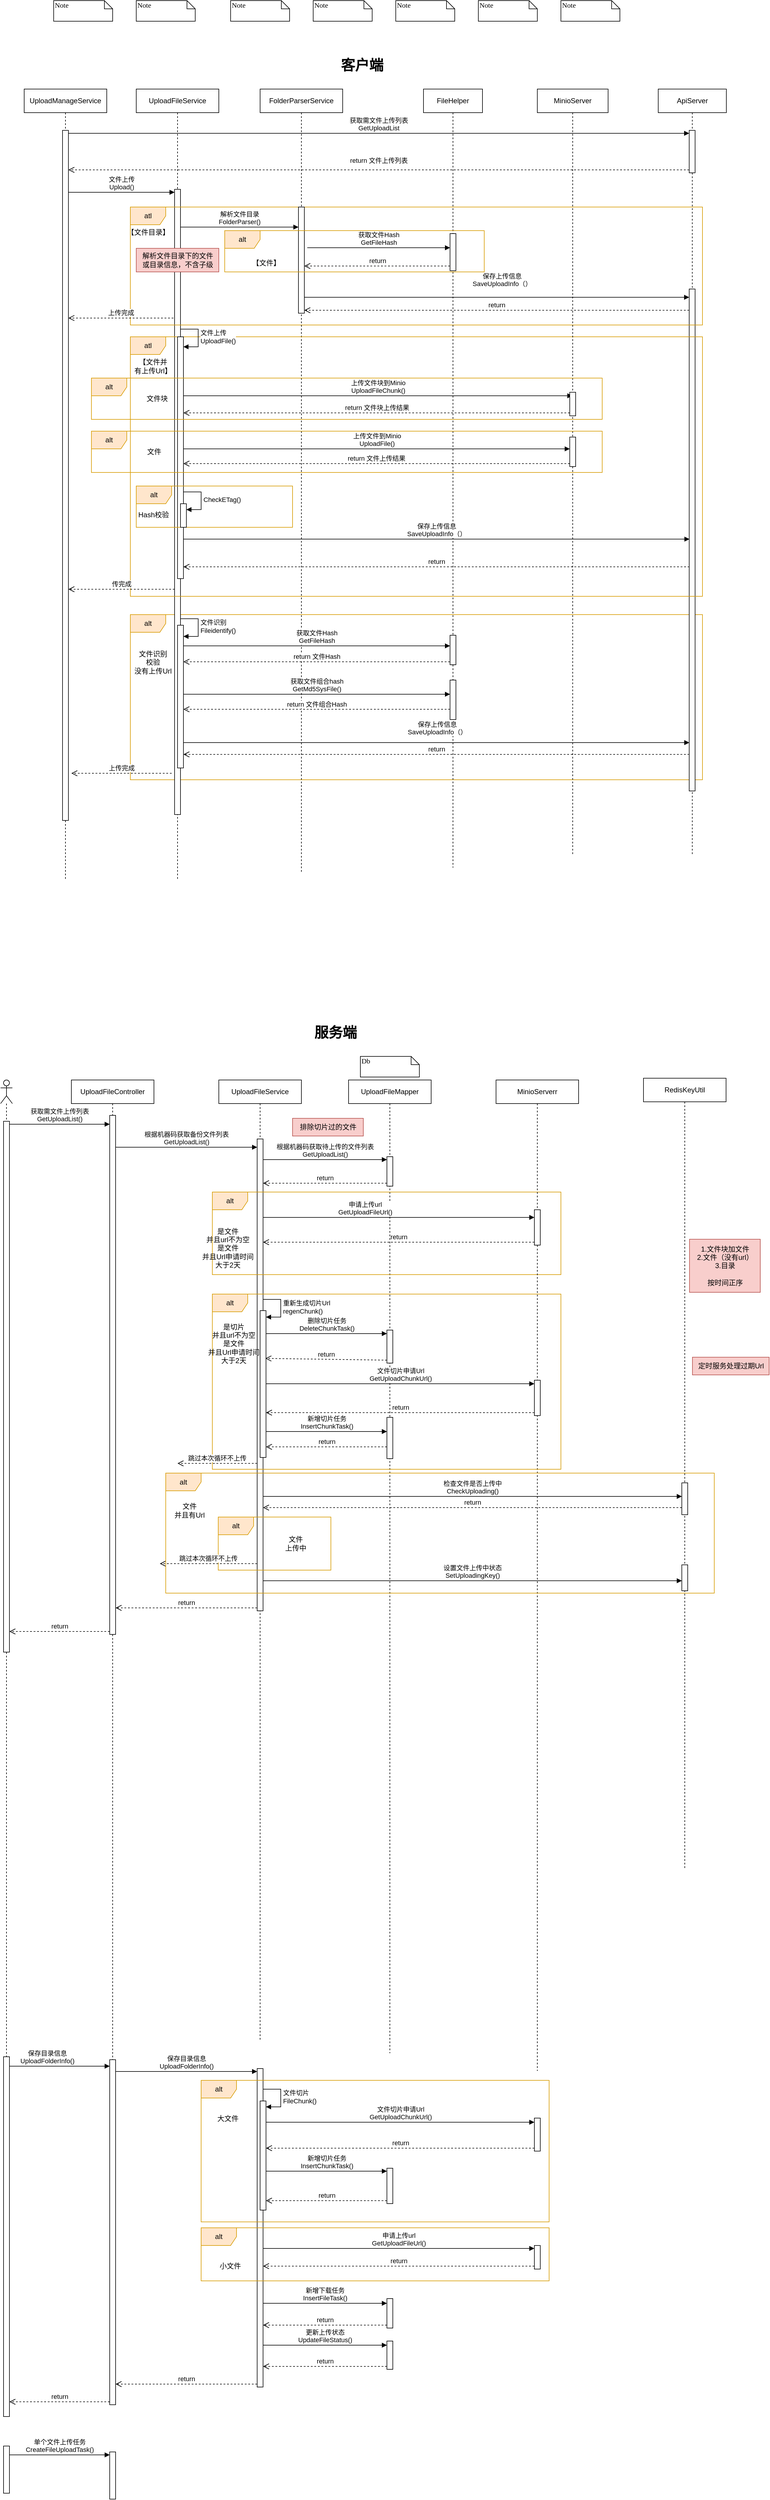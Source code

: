 <mxfile version="22.1.7" type="github" pages="4">
  <diagram name="客户端" id="13e1069c-82ec-6db2-03f1-153e76fe0fe0">
    <mxGraphModel dx="1434" dy="746" grid="1" gridSize="10" guides="1" tooltips="1" connect="1" arrows="1" fold="1" page="1" pageScale="1" pageWidth="1100" pageHeight="850" background="none" math="0" shadow="0">
      <root>
        <mxCell id="0" />
        <mxCell id="1" parent="0" />
        <mxCell id="7baba1c4bc27f4b0-40" value="Note" style="shape=note;whiteSpace=wrap;html=1;size=14;verticalAlign=top;align=left;spacingTop=-6;rounded=0;shadow=0;comic=0;labelBackgroundColor=none;strokeWidth=1;fontFamily=Verdana;fontSize=12" parent="1" vertex="1">
          <mxGeometry x="100" y="30" width="100" height="35" as="geometry" />
        </mxCell>
        <mxCell id="7baba1c4bc27f4b0-41" value="Note" style="shape=note;whiteSpace=wrap;html=1;size=14;verticalAlign=top;align=left;spacingTop=-6;rounded=0;shadow=0;comic=0;labelBackgroundColor=none;strokeWidth=1;fontFamily=Verdana;fontSize=12" parent="1" vertex="1">
          <mxGeometry x="240" y="30" width="100" height="35" as="geometry" />
        </mxCell>
        <mxCell id="7baba1c4bc27f4b0-42" value="Note" style="shape=note;whiteSpace=wrap;html=1;size=14;verticalAlign=top;align=left;spacingTop=-6;rounded=0;shadow=0;comic=0;labelBackgroundColor=none;strokeWidth=1;fontFamily=Verdana;fontSize=12" parent="1" vertex="1">
          <mxGeometry x="400" y="30" width="100" height="35" as="geometry" />
        </mxCell>
        <mxCell id="7baba1c4bc27f4b0-43" value="Note" style="shape=note;whiteSpace=wrap;html=1;size=14;verticalAlign=top;align=left;spacingTop=-6;rounded=0;shadow=0;comic=0;labelBackgroundColor=none;strokeWidth=1;fontFamily=Verdana;fontSize=12" parent="1" vertex="1">
          <mxGeometry x="540" y="30" width="100" height="35" as="geometry" />
        </mxCell>
        <mxCell id="7baba1c4bc27f4b0-44" value="Note" style="shape=note;whiteSpace=wrap;html=1;size=14;verticalAlign=top;align=left;spacingTop=-6;rounded=0;shadow=0;comic=0;labelBackgroundColor=none;strokeWidth=1;fontFamily=Verdana;fontSize=12" parent="1" vertex="1">
          <mxGeometry x="680" y="30" width="100" height="35" as="geometry" />
        </mxCell>
        <mxCell id="7baba1c4bc27f4b0-45" value="Note" style="shape=note;whiteSpace=wrap;html=1;size=14;verticalAlign=top;align=left;spacingTop=-6;rounded=0;shadow=0;comic=0;labelBackgroundColor=none;strokeWidth=1;fontFamily=Verdana;fontSize=12" parent="1" vertex="1">
          <mxGeometry x="820" y="30" width="100" height="35" as="geometry" />
        </mxCell>
        <mxCell id="7baba1c4bc27f4b0-46" value="Note" style="shape=note;whiteSpace=wrap;html=1;size=14;verticalAlign=top;align=left;spacingTop=-6;rounded=0;shadow=0;comic=0;labelBackgroundColor=none;strokeWidth=1;fontFamily=Verdana;fontSize=12" parent="1" vertex="1">
          <mxGeometry x="960" y="30" width="100" height="35" as="geometry" />
        </mxCell>
        <mxCell id="mRc1NS2iaqrwV8b89fMp-1" value="alt" style="shape=umlFrame;whiteSpace=wrap;html=1;pointerEvents=0;fillColor=#ffe6cc;strokeColor=#d79b00;" vertex="1" parent="1">
          <mxGeometry x="230" y="1071" width="970" height="280" as="geometry" />
        </mxCell>
        <mxCell id="mRc1NS2iaqrwV8b89fMp-2" value="UploadManageService" style="shape=umlLifeline;perimeter=lifelinePerimeter;whiteSpace=wrap;html=1;container=1;dropTarget=0;collapsible=0;recursiveResize=0;outlineConnect=0;portConstraint=eastwest;newEdgeStyle={&quot;curved&quot;:0,&quot;rounded&quot;:0};" vertex="1" parent="1">
          <mxGeometry x="50" y="180" width="140" height="1340" as="geometry" />
        </mxCell>
        <mxCell id="mRc1NS2iaqrwV8b89fMp-3" value="" style="html=1;points=[[0,0,0,0,5],[0,1,0,0,-5],[1,0,0,0,5],[1,1,0,0,-5]];perimeter=orthogonalPerimeter;outlineConnect=0;targetShapes=umlLifeline;portConstraint=eastwest;newEdgeStyle={&quot;curved&quot;:0,&quot;rounded&quot;:0};" vertex="1" parent="mRc1NS2iaqrwV8b89fMp-2">
          <mxGeometry x="65" y="70" width="10" height="1170" as="geometry" />
        </mxCell>
        <mxCell id="mRc1NS2iaqrwV8b89fMp-4" value="ApiServer" style="shape=umlLifeline;perimeter=lifelinePerimeter;whiteSpace=wrap;html=1;container=1;dropTarget=0;collapsible=0;recursiveResize=0;outlineConnect=0;portConstraint=eastwest;newEdgeStyle={&quot;curved&quot;:0,&quot;rounded&quot;:0};" vertex="1" parent="1">
          <mxGeometry x="1125" y="180" width="115.5" height="1300" as="geometry" />
        </mxCell>
        <mxCell id="mRc1NS2iaqrwV8b89fMp-5" value="" style="html=1;points=[[0,0,0,0,5],[0,1,0,0,-5],[1,0,0,0,5],[1,1,0,0,-5]];perimeter=orthogonalPerimeter;outlineConnect=0;targetShapes=umlLifeline;portConstraint=eastwest;newEdgeStyle={&quot;curved&quot;:0,&quot;rounded&quot;:0};" vertex="1" parent="mRc1NS2iaqrwV8b89fMp-4">
          <mxGeometry x="52.5" y="70" width="10" height="72" as="geometry" />
        </mxCell>
        <mxCell id="mRc1NS2iaqrwV8b89fMp-6" value="" style="html=1;points=[[0,0,0,0,5],[0,1,0,0,-5],[1,0,0,0,5],[1,1,0,0,-5]];perimeter=orthogonalPerimeter;outlineConnect=0;targetShapes=umlLifeline;portConstraint=eastwest;newEdgeStyle={&quot;curved&quot;:0,&quot;rounded&quot;:0};" vertex="1" parent="mRc1NS2iaqrwV8b89fMp-4">
          <mxGeometry x="52.5" y="339" width="10" height="851" as="geometry" />
        </mxCell>
        <mxCell id="mRc1NS2iaqrwV8b89fMp-9" value="获取需文件上传列表&lt;br&gt;GetUploadList" style="html=1;verticalAlign=bottom;endArrow=block;curved=0;rounded=0;entryX=0;entryY=0;entryDx=0;entryDy=5;entryPerimeter=0;exitX=1;exitY=0;exitDx=0;exitDy=5;exitPerimeter=0;" edge="1" parent="1" source="mRc1NS2iaqrwV8b89fMp-3" target="mRc1NS2iaqrwV8b89fMp-5">
          <mxGeometry x="-0.001" width="80" relative="1" as="geometry">
            <mxPoint x="130" y="260" as="sourcePoint" />
            <mxPoint x="210" y="260" as="targetPoint" />
            <mxPoint as="offset" />
          </mxGeometry>
        </mxCell>
        <mxCell id="mRc1NS2iaqrwV8b89fMp-10" value="UploadFileService" style="shape=umlLifeline;perimeter=lifelinePerimeter;whiteSpace=wrap;html=1;container=1;dropTarget=0;collapsible=0;recursiveResize=0;outlineConnect=0;portConstraint=eastwest;newEdgeStyle={&quot;curved&quot;:0,&quot;rounded&quot;:0};" vertex="1" parent="1">
          <mxGeometry x="240" y="180" width="140" height="1340" as="geometry" />
        </mxCell>
        <mxCell id="mRc1NS2iaqrwV8b89fMp-11" value="" style="html=1;points=[[0,0,0,0,5],[0,1,0,0,-5],[1,0,0,0,5],[1,1,0,0,-5]];perimeter=orthogonalPerimeter;outlineConnect=0;targetShapes=umlLifeline;portConstraint=eastwest;newEdgeStyle={&quot;curved&quot;:0,&quot;rounded&quot;:0};" vertex="1" parent="mRc1NS2iaqrwV8b89fMp-10">
          <mxGeometry x="65" y="170" width="10" height="1060" as="geometry" />
        </mxCell>
        <mxCell id="mRc1NS2iaqrwV8b89fMp-12" value="" style="html=1;points=[[0,0,0,0,5],[0,1,0,0,-5],[1,0,0,0,5],[1,1,0,0,-5]];perimeter=orthogonalPerimeter;outlineConnect=0;targetShapes=umlLifeline;portConstraint=eastwest;newEdgeStyle={&quot;curved&quot;:0,&quot;rounded&quot;:0};" vertex="1" parent="mRc1NS2iaqrwV8b89fMp-10">
          <mxGeometry x="70" y="909" width="10" height="242" as="geometry" />
        </mxCell>
        <mxCell id="mRc1NS2iaqrwV8b89fMp-13" value="文件识别&lt;br&gt;Fileidentify()" style="html=1;align=left;spacingLeft=2;endArrow=block;rounded=0;edgeStyle=orthogonalEdgeStyle;curved=0;rounded=0;" edge="1" parent="mRc1NS2iaqrwV8b89fMp-10">
          <mxGeometry relative="1" as="geometry">
            <mxPoint x="75" y="898" as="sourcePoint" />
            <Array as="points">
              <mxPoint x="105" y="928" />
            </Array>
            <mxPoint x="80" y="928" as="targetPoint" />
          </mxGeometry>
        </mxCell>
        <mxCell id="mRc1NS2iaqrwV8b89fMp-14" value="文件上传&lt;br&gt;Upload()" style="html=1;verticalAlign=bottom;endArrow=block;curved=0;rounded=0;entryX=0;entryY=0;entryDx=0;entryDy=5;entryPerimeter=0;" edge="1" parent="1" source="mRc1NS2iaqrwV8b89fMp-3" target="mRc1NS2iaqrwV8b89fMp-11">
          <mxGeometry width="80" relative="1" as="geometry">
            <mxPoint x="140" y="350" as="sourcePoint" />
            <mxPoint x="220" y="350" as="targetPoint" />
          </mxGeometry>
        </mxCell>
        <mxCell id="mRc1NS2iaqrwV8b89fMp-15" value="atl" style="shape=umlFrame;whiteSpace=wrap;html=1;pointerEvents=0;fillColor=#ffe6cc;strokeColor=#d79b00;" vertex="1" parent="1">
          <mxGeometry x="230" y="380" width="970" height="200" as="geometry" />
        </mxCell>
        <mxCell id="mRc1NS2iaqrwV8b89fMp-16" value="【文件目录&lt;span style=&quot;background-color: rgb(255, 255, 255);&quot;&gt;】&lt;/span&gt;" style="text;html=1;align=center;verticalAlign=middle;resizable=0;points=[];autosize=1;strokeColor=none;fillColor=none;" vertex="1" parent="1">
          <mxGeometry x="210" y="408" width="100" height="30" as="geometry" />
        </mxCell>
        <mxCell id="mRc1NS2iaqrwV8b89fMp-17" value="FolderParserService" style="shape=umlLifeline;perimeter=lifelinePerimeter;whiteSpace=wrap;html=1;container=1;dropTarget=0;collapsible=0;recursiveResize=0;outlineConnect=0;portConstraint=eastwest;newEdgeStyle={&quot;curved&quot;:0,&quot;rounded&quot;:0};" vertex="1" parent="1">
          <mxGeometry x="450" y="180" width="140" height="1330" as="geometry" />
        </mxCell>
        <mxCell id="mRc1NS2iaqrwV8b89fMp-18" value="" style="html=1;points=[[0,0,0,0,5],[0,1,0,0,-5],[1,0,0,0,5],[1,1,0,0,-5]];perimeter=orthogonalPerimeter;outlineConnect=0;targetShapes=umlLifeline;portConstraint=eastwest;newEdgeStyle={&quot;curved&quot;:0,&quot;rounded&quot;:0};" vertex="1" parent="mRc1NS2iaqrwV8b89fMp-17">
          <mxGeometry x="65" y="200" width="10" height="180" as="geometry" />
        </mxCell>
        <mxCell id="mRc1NS2iaqrwV8b89fMp-21" value="解析文件目录&lt;br&gt;FolderParser()" style="html=1;verticalAlign=bottom;endArrow=block;curved=0;rounded=0;" edge="1" parent="1">
          <mxGeometry width="80" relative="1" as="geometry">
            <mxPoint x="315" y="414" as="sourcePoint" />
            <mxPoint x="515" y="414" as="targetPoint" />
            <mxPoint as="offset" />
          </mxGeometry>
        </mxCell>
        <mxCell id="mRc1NS2iaqrwV8b89fMp-22" value="保存上传信息&lt;br&gt;SaveUploadInfo（）" style="html=1;verticalAlign=bottom;endArrow=block;curved=0;rounded=0;" edge="1" parent="1">
          <mxGeometry x="0.027" y="14" width="80" relative="1" as="geometry">
            <mxPoint x="525" y="533" as="sourcePoint" />
            <mxPoint x="1177.5" y="533" as="targetPoint" />
            <mxPoint as="offset" />
          </mxGeometry>
        </mxCell>
        <mxCell id="mRc1NS2iaqrwV8b89fMp-23" value="上传完成" style="html=1;verticalAlign=bottom;endArrow=open;dashed=1;endSize=8;curved=0;rounded=0;exitX=-0.2;exitY=0.415;exitDx=0;exitDy=0;exitPerimeter=0;" edge="1" parent="1">
          <mxGeometry relative="1" as="geometry">
            <mxPoint x="303" y="568.2" as="sourcePoint" />
            <mxPoint x="125" y="568.2" as="targetPoint" />
          </mxGeometry>
        </mxCell>
        <mxCell id="mRc1NS2iaqrwV8b89fMp-24" value="FileHelper" style="shape=umlLifeline;perimeter=lifelinePerimeter;whiteSpace=wrap;html=1;container=1;dropTarget=0;collapsible=0;recursiveResize=0;outlineConnect=0;portConstraint=eastwest;newEdgeStyle={&quot;curved&quot;:0,&quot;rounded&quot;:0};" vertex="1" parent="1">
          <mxGeometry x="727" y="180" width="100" height="1320" as="geometry" />
        </mxCell>
        <mxCell id="mRc1NS2iaqrwV8b89fMp-25" value="" style="html=1;points=[[0,0,0,0,5],[0,1,0,0,-5],[1,0,0,0,5],[1,1,0,0,-5]];perimeter=orthogonalPerimeter;outlineConnect=0;targetShapes=umlLifeline;portConstraint=eastwest;newEdgeStyle={&quot;curved&quot;:0,&quot;rounded&quot;:0};" vertex="1" parent="mRc1NS2iaqrwV8b89fMp-24">
          <mxGeometry x="45" y="926" width="10" height="50" as="geometry" />
        </mxCell>
        <mxCell id="mRc1NS2iaqrwV8b89fMp-70" value="" style="html=1;points=[[0,0,0,0,5],[0,1,0,0,-5],[1,0,0,0,5],[1,1,0,0,-5]];perimeter=orthogonalPerimeter;outlineConnect=0;targetShapes=umlLifeline;portConstraint=eastwest;newEdgeStyle={&quot;curved&quot;:0,&quot;rounded&quot;:0};" vertex="1" parent="mRc1NS2iaqrwV8b89fMp-24">
          <mxGeometry x="45" y="245" width="10" height="63" as="geometry" />
        </mxCell>
        <mxCell id="mRc1NS2iaqrwV8b89fMp-26" value="获取文件Hash&lt;br&gt;GetFileHash" style="html=1;verticalAlign=bottom;endArrow=block;curved=0;rounded=0;entryX=0;entryY=0;entryDx=0;entryDy=5;entryPerimeter=0;" edge="1" parent="1">
          <mxGeometry width="80" relative="1" as="geometry">
            <mxPoint x="320" y="1124" as="sourcePoint" />
            <mxPoint x="772" y="1124" as="targetPoint" />
          </mxGeometry>
        </mxCell>
        <mxCell id="mRc1NS2iaqrwV8b89fMp-27" value="return 文件上传列表" style="html=1;verticalAlign=bottom;endArrow=open;dashed=1;endSize=8;curved=0;rounded=0;exitX=0;exitY=1;exitDx=0;exitDy=-5;exitPerimeter=0;" edge="1" parent="1" source="mRc1NS2iaqrwV8b89fMp-5" target="mRc1NS2iaqrwV8b89fMp-3">
          <mxGeometry x="0.001" y="-7" relative="1" as="geometry">
            <mxPoint x="840" y="310" as="sourcePoint" />
            <mxPoint x="760" y="310" as="targetPoint" />
            <mxPoint as="offset" />
          </mxGeometry>
        </mxCell>
        <mxCell id="mRc1NS2iaqrwV8b89fMp-28" value="return 文件Hash" style="html=1;verticalAlign=bottom;endArrow=open;dashed=1;endSize=8;curved=0;rounded=0;exitX=0;exitY=1;exitDx=0;exitDy=-5;exitPerimeter=0;" edge="1" parent="1" source="mRc1NS2iaqrwV8b89fMp-25" target="mRc1NS2iaqrwV8b89fMp-12">
          <mxGeometry relative="1" as="geometry">
            <mxPoint x="690" y="1156" as="sourcePoint" />
            <mxPoint x="315" y="1151" as="targetPoint" />
          </mxGeometry>
        </mxCell>
        <mxCell id="mRc1NS2iaqrwV8b89fMp-29" value="文件识别&lt;br&gt;校验&lt;br&gt;没有上传Url" style="text;html=1;align=center;verticalAlign=middle;resizable=0;points=[];autosize=1;strokeColor=none;fillColor=none;" vertex="1" parent="1">
          <mxGeometry x="223" y="1122" width="90" height="60" as="geometry" />
        </mxCell>
        <mxCell id="mRc1NS2iaqrwV8b89fMp-30" value="获取文件组合hash&lt;br&gt;GetMd5SysFile()" style="html=1;verticalAlign=bottom;endArrow=block;curved=0;rounded=0;" edge="1" parent="1">
          <mxGeometry width="80" relative="1" as="geometry">
            <mxPoint x="320" y="1206" as="sourcePoint" />
            <mxPoint x="772" y="1206" as="targetPoint" />
          </mxGeometry>
        </mxCell>
        <mxCell id="mRc1NS2iaqrwV8b89fMp-31" value="" style="html=1;points=[[0,0,0,0,5],[0,1,0,0,-5],[1,0,0,0,5],[1,1,0,0,-5]];perimeter=orthogonalPerimeter;outlineConnect=0;targetShapes=umlLifeline;portConstraint=eastwest;newEdgeStyle={&quot;curved&quot;:0,&quot;rounded&quot;:0};" vertex="1" parent="1">
          <mxGeometry x="772" y="1182" width="10" height="67" as="geometry" />
        </mxCell>
        <mxCell id="mRc1NS2iaqrwV8b89fMp-32" value="return 文件组合Hash" style="html=1;verticalAlign=bottom;endArrow=open;dashed=1;endSize=8;curved=0;rounded=0;" edge="1" parent="1">
          <mxGeometry relative="1" as="geometry">
            <mxPoint x="772" y="1231.5" as="sourcePoint" />
            <mxPoint x="320" y="1231.5" as="targetPoint" />
          </mxGeometry>
        </mxCell>
        <mxCell id="mRc1NS2iaqrwV8b89fMp-37" value="atl" style="shape=umlFrame;whiteSpace=wrap;html=1;pointerEvents=0;fillColor=#ffe6cc;strokeColor=#d79b00;" vertex="1" parent="1">
          <mxGeometry x="230" y="600" width="970" height="440" as="geometry" />
        </mxCell>
        <mxCell id="mRc1NS2iaqrwV8b89fMp-38" value="【文件并&lt;br&gt;&lt;span style=&quot;background-color: rgb(255, 255, 255);&quot;&gt;有上传Url】&lt;/span&gt;" style="text;html=1;align=center;verticalAlign=middle;resizable=0;points=[];autosize=1;strokeColor=none;fillColor=none;" vertex="1" parent="1">
          <mxGeometry x="223" y="630" width="90" height="40" as="geometry" />
        </mxCell>
        <mxCell id="mRc1NS2iaqrwV8b89fMp-39" value="" style="html=1;points=[[0,0,0,0,5],[0,1,0,0,-5],[1,0,0,0,5],[1,1,0,0,-5]];perimeter=orthogonalPerimeter;outlineConnect=0;targetShapes=umlLifeline;portConstraint=eastwest;newEdgeStyle={&quot;curved&quot;:0,&quot;rounded&quot;:0};" vertex="1" parent="1">
          <mxGeometry x="310" y="600" width="10" height="410" as="geometry" />
        </mxCell>
        <mxCell id="mRc1NS2iaqrwV8b89fMp-40" value="文件上传&lt;br&gt;UploadFile()" style="html=1;align=left;spacingLeft=2;endArrow=block;rounded=0;edgeStyle=orthogonalEdgeStyle;curved=0;rounded=0;" edge="1" parent="1">
          <mxGeometry x="0.012" relative="1" as="geometry">
            <mxPoint x="315" y="587" as="sourcePoint" />
            <Array as="points">
              <mxPoint x="345" y="617" />
            </Array>
            <mxPoint x="320" y="617" as="targetPoint" />
            <mxPoint as="offset" />
          </mxGeometry>
        </mxCell>
        <mxCell id="mRc1NS2iaqrwV8b89fMp-41" value="上传文件块到Minio&lt;br&gt;UploadFileChunk()" style="html=1;verticalAlign=bottom;endArrow=block;curved=0;rounded=0;" edge="1" parent="1">
          <mxGeometry x="0.001" width="80" relative="1" as="geometry">
            <mxPoint x="320" y="700" as="sourcePoint" />
            <mxPoint x="979.5" y="700" as="targetPoint" />
            <mxPoint as="offset" />
          </mxGeometry>
        </mxCell>
        <mxCell id="mRc1NS2iaqrwV8b89fMp-42" value="MinioServer" style="shape=umlLifeline;perimeter=lifelinePerimeter;whiteSpace=wrap;html=1;container=1;dropTarget=0;collapsible=0;recursiveResize=0;outlineConnect=0;portConstraint=eastwest;newEdgeStyle={&quot;curved&quot;:0,&quot;rounded&quot;:0};" vertex="1" parent="1">
          <mxGeometry x="920" y="180" width="120" height="1300" as="geometry" />
        </mxCell>
        <mxCell id="mRc1NS2iaqrwV8b89fMp-43" value="" style="html=1;points=[[0,0,0,0,5],[0,1,0,0,-5],[1,0,0,0,5],[1,1,0,0,-5]];perimeter=orthogonalPerimeter;outlineConnect=0;targetShapes=umlLifeline;portConstraint=eastwest;newEdgeStyle={&quot;curved&quot;:0,&quot;rounded&quot;:0};" vertex="1" parent="mRc1NS2iaqrwV8b89fMp-42">
          <mxGeometry x="55" y="514" width="10" height="40" as="geometry" />
        </mxCell>
        <mxCell id="mRc1NS2iaqrwV8b89fMp-45" value="return 文件块上传结果" style="html=1;verticalAlign=bottom;endArrow=open;dashed=1;endSize=8;curved=0;rounded=0;exitX=0;exitY=1;exitDx=0;exitDy=-5;exitPerimeter=0;" edge="1" parent="1" source="mRc1NS2iaqrwV8b89fMp-43">
          <mxGeometry relative="1" as="geometry">
            <mxPoint x="750" y="794" as="sourcePoint" />
            <mxPoint x="320" y="729" as="targetPoint" />
          </mxGeometry>
        </mxCell>
        <mxCell id="mRc1NS2iaqrwV8b89fMp-49" value="传完成" style="html=1;verticalAlign=bottom;endArrow=open;dashed=1;endSize=8;curved=0;rounded=0;" edge="1" parent="1">
          <mxGeometry relative="1" as="geometry">
            <mxPoint x="305" y="1028" as="sourcePoint" />
            <mxPoint x="125" y="1028" as="targetPoint" />
          </mxGeometry>
        </mxCell>
        <mxCell id="mRc1NS2iaqrwV8b89fMp-62" value="解析文件目录下的文件&lt;br&gt;或目录信息，不含子级" style="text;html=1;align=center;verticalAlign=middle;resizable=0;points=[];autosize=1;strokeColor=#b85450;fillColor=#f8cecc;" vertex="1" parent="1">
          <mxGeometry x="240" y="450" width="140" height="40" as="geometry" />
        </mxCell>
        <mxCell id="mRc1NS2iaqrwV8b89fMp-64" value="&lt;h1&gt;客户端&lt;/h1&gt;&lt;p&gt;&lt;br&gt;&lt;/p&gt;" style="text;html=1;strokeColor=none;fillColor=none;spacing=5;spacingTop=-20;whiteSpace=wrap;overflow=hidden;rounded=0;" vertex="1" parent="1">
          <mxGeometry x="582" y="120" width="190" height="40" as="geometry" />
        </mxCell>
        <mxCell id="mRc1NS2iaqrwV8b89fMp-66" value="alt" style="shape=umlFrame;whiteSpace=wrap;html=1;pointerEvents=0;fillColor=#ffe6cc;strokeColor=#d79b00;" vertex="1" parent="1">
          <mxGeometry x="390" y="420" width="440" height="70" as="geometry" />
        </mxCell>
        <mxCell id="mRc1NS2iaqrwV8b89fMp-67" value="【文件&lt;span style=&quot;background-color: rgb(255, 255, 255);&quot;&gt;】&lt;/span&gt;" style="text;html=1;align=center;verticalAlign=middle;resizable=0;points=[];autosize=1;strokeColor=none;fillColor=none;" vertex="1" parent="1">
          <mxGeometry x="425" y="460" width="70" height="30" as="geometry" />
        </mxCell>
        <mxCell id="mRc1NS2iaqrwV8b89fMp-71" value="获取文件Hash&lt;br style=&quot;border-color: var(--border-color);&quot;&gt;GetFileHash" style="html=1;verticalAlign=bottom;endArrow=block;curved=0;rounded=0;exitX=1.5;exitY=0.467;exitDx=0;exitDy=0;exitPerimeter=0;" edge="1" parent="1">
          <mxGeometry relative="1" as="geometry">
            <mxPoint x="530" y="449.06" as="sourcePoint" />
            <mxPoint x="772" y="449.06" as="targetPoint" />
          </mxGeometry>
        </mxCell>
        <mxCell id="mRc1NS2iaqrwV8b89fMp-72" value="return" style="html=1;verticalAlign=bottom;endArrow=open;dashed=1;endSize=8;curved=0;rounded=0;exitX=0;exitY=1;exitDx=0;exitDy=-5;" edge="1" parent="1">
          <mxGeometry relative="1" as="geometry">
            <mxPoint x="525" y="480" as="targetPoint" />
            <mxPoint x="772" y="480" as="sourcePoint" />
          </mxGeometry>
        </mxCell>
        <mxCell id="mRc1NS2iaqrwV8b89fMp-76" value="保存上传信息&lt;br style=&quot;border-color: var(--border-color);&quot;&gt;SaveUploadInfo（）" style="html=1;verticalAlign=bottom;endArrow=block;curved=0;rounded=0;" edge="1" parent="1">
          <mxGeometry x="0.003" y="9" width="80" relative="1" as="geometry">
            <mxPoint x="320" y="1288" as="sourcePoint" />
            <mxPoint x="1177.75" y="1288" as="targetPoint" />
            <mxPoint as="offset" />
          </mxGeometry>
        </mxCell>
        <mxCell id="mRc1NS2iaqrwV8b89fMp-78" value="return" style="html=1;verticalAlign=bottom;endArrow=open;dashed=1;endSize=8;curved=0;rounded=0;" edge="1" parent="1" target="mRc1NS2iaqrwV8b89fMp-12">
          <mxGeometry relative="1" as="geometry">
            <mxPoint x="1177.75" y="1308" as="sourcePoint" />
            <mxPoint x="710" y="1311" as="targetPoint" />
          </mxGeometry>
        </mxCell>
        <mxCell id="mRc1NS2iaqrwV8b89fMp-85" value="alt" style="shape=umlFrame;whiteSpace=wrap;html=1;pointerEvents=0;fillColor=#ffe6cc;strokeColor=#d79b00;" vertex="1" parent="1">
          <mxGeometry x="240" y="853" width="265" height="70" as="geometry" />
        </mxCell>
        <mxCell id="mRc1NS2iaqrwV8b89fMp-86" value="Hash校验" style="text;html=1;align=center;verticalAlign=middle;resizable=0;points=[];autosize=1;strokeColor=none;fillColor=none;" vertex="1" parent="1">
          <mxGeometry x="229" y="887" width="80" height="30" as="geometry" />
        </mxCell>
        <mxCell id="mRc1NS2iaqrwV8b89fMp-89" value="UploadFileController" style="shape=umlLifeline;perimeter=lifelinePerimeter;whiteSpace=wrap;html=1;container=1;dropTarget=0;collapsible=0;recursiveResize=0;outlineConnect=0;portConstraint=eastwest;newEdgeStyle={&quot;curved&quot;:0,&quot;rounded&quot;:0};" vertex="1" parent="1">
          <mxGeometry x="130" y="1860" width="140" height="2070" as="geometry" />
        </mxCell>
        <mxCell id="mRc1NS2iaqrwV8b89fMp-90" value="" style="html=1;points=[[0,0,0,0,5],[0,1,0,0,-5],[1,0,0,0,5],[1,1,0,0,-5]];perimeter=orthogonalPerimeter;outlineConnect=0;targetShapes=umlLifeline;portConstraint=eastwest;newEdgeStyle={&quot;curved&quot;:0,&quot;rounded&quot;:0};" vertex="1" parent="mRc1NS2iaqrwV8b89fMp-89">
          <mxGeometry x="65" y="60" width="10" height="880" as="geometry" />
        </mxCell>
        <mxCell id="mRc1NS2iaqrwV8b89fMp-162" value="" style="html=1;points=[[0,0,0,0,5],[0,1,0,0,-5],[1,0,0,0,5],[1,1,0,0,-5]];perimeter=orthogonalPerimeter;outlineConnect=0;targetShapes=umlLifeline;portConstraint=eastwest;newEdgeStyle={&quot;curved&quot;:0,&quot;rounded&quot;:0};" vertex="1" parent="mRc1NS2iaqrwV8b89fMp-89">
          <mxGeometry x="65" y="1661" width="10" height="585" as="geometry" />
        </mxCell>
        <mxCell id="mRc1NS2iaqrwV8b89fMp-195" value="" style="html=1;points=[[0,0,0,0,5],[0,1,0,0,-5],[1,0,0,0,5],[1,1,0,0,-5]];perimeter=orthogonalPerimeter;outlineConnect=0;targetShapes=umlLifeline;portConstraint=eastwest;newEdgeStyle={&quot;curved&quot;:0,&quot;rounded&quot;:0};" vertex="1" parent="mRc1NS2iaqrwV8b89fMp-89">
          <mxGeometry x="65" y="2326" width="10" height="80" as="geometry" />
        </mxCell>
        <mxCell id="mRc1NS2iaqrwV8b89fMp-93" value="" style="shape=umlLifeline;perimeter=lifelinePerimeter;whiteSpace=wrap;html=1;container=1;dropTarget=0;collapsible=0;recursiveResize=0;outlineConnect=0;portConstraint=eastwest;newEdgeStyle={&quot;curved&quot;:0,&quot;rounded&quot;:0};participant=umlActor;" vertex="1" parent="1">
          <mxGeometry x="10" y="1860" width="20" height="2070" as="geometry" />
        </mxCell>
        <mxCell id="mRc1NS2iaqrwV8b89fMp-147" value="" style="html=1;points=[[0,0,0,0,5],[0,1,0,0,-5],[1,0,0,0,5],[1,1,0,0,-5]];perimeter=orthogonalPerimeter;outlineConnect=0;targetShapes=umlLifeline;portConstraint=eastwest;newEdgeStyle={&quot;curved&quot;:0,&quot;rounded&quot;:0};" vertex="1" parent="mRc1NS2iaqrwV8b89fMp-93">
          <mxGeometry x="5" y="70" width="10" height="900" as="geometry" />
        </mxCell>
        <mxCell id="mRc1NS2iaqrwV8b89fMp-161" value="" style="html=1;points=[[0,0,0,0,5],[0,1,0,0,-5],[1,0,0,0,5],[1,1,0,0,-5]];perimeter=orthogonalPerimeter;outlineConnect=0;targetShapes=umlLifeline;portConstraint=eastwest;newEdgeStyle={&quot;curved&quot;:0,&quot;rounded&quot;:0};" vertex="1" parent="mRc1NS2iaqrwV8b89fMp-93">
          <mxGeometry x="5" y="1656" width="10" height="610" as="geometry" />
        </mxCell>
        <mxCell id="mRc1NS2iaqrwV8b89fMp-194" value="" style="html=1;points=[[0,0,0,0,5],[0,1,0,0,-5],[1,0,0,0,5],[1,1,0,0,-5]];perimeter=orthogonalPerimeter;outlineConnect=0;targetShapes=umlLifeline;portConstraint=eastwest;newEdgeStyle={&quot;curved&quot;:0,&quot;rounded&quot;:0};" vertex="1" parent="mRc1NS2iaqrwV8b89fMp-93">
          <mxGeometry x="5" y="2316" width="10" height="80" as="geometry" />
        </mxCell>
        <mxCell id="mRc1NS2iaqrwV8b89fMp-94" value="UploadFileService" style="shape=umlLifeline;perimeter=lifelinePerimeter;whiteSpace=wrap;html=1;container=1;dropTarget=0;collapsible=0;recursiveResize=0;outlineConnect=0;portConstraint=eastwest;newEdgeStyle={&quot;curved&quot;:0,&quot;rounded&quot;:0};" vertex="1" parent="1">
          <mxGeometry x="380" y="1860" width="140" height="1630" as="geometry" />
        </mxCell>
        <mxCell id="mRc1NS2iaqrwV8b89fMp-95" value="" style="html=1;points=[[0,0,0,0,5],[0,1,0,0,-5],[1,0,0,0,5],[1,1,0,0,-5]];perimeter=orthogonalPerimeter;outlineConnect=0;targetShapes=umlLifeline;portConstraint=eastwest;newEdgeStyle={&quot;curved&quot;:0,&quot;rounded&quot;:0};" vertex="1" parent="mRc1NS2iaqrwV8b89fMp-94">
          <mxGeometry x="65" y="100" width="10" height="800" as="geometry" />
        </mxCell>
        <mxCell id="mRc1NS2iaqrwV8b89fMp-164" value="" style="html=1;points=[[0,0,0,0,5],[0,1,0,0,-5],[1,0,0,0,5],[1,1,0,0,-5]];perimeter=orthogonalPerimeter;outlineConnect=0;targetShapes=umlLifeline;portConstraint=eastwest;newEdgeStyle={&quot;curved&quot;:0,&quot;rounded&quot;:0};" vertex="1" parent="mRc1NS2iaqrwV8b89fMp-94">
          <mxGeometry x="65" y="1676" width="10" height="540" as="geometry" />
        </mxCell>
        <mxCell id="mRc1NS2iaqrwV8b89fMp-99" value="UploadFileMapper" style="shape=umlLifeline;perimeter=lifelinePerimeter;whiteSpace=wrap;html=1;container=1;dropTarget=0;collapsible=0;recursiveResize=0;outlineConnect=0;portConstraint=eastwest;newEdgeStyle={&quot;curved&quot;:0,&quot;rounded&quot;:0};" vertex="1" parent="1">
          <mxGeometry x="600" y="1860" width="140" height="1650" as="geometry" />
        </mxCell>
        <mxCell id="mRc1NS2iaqrwV8b89fMp-107" value="" style="html=1;points=[[0,0,0,0,5],[0,1,0,0,-5],[1,0,0,0,5],[1,1,0,0,-5]];perimeter=orthogonalPerimeter;outlineConnect=0;targetShapes=umlLifeline;portConstraint=eastwest;newEdgeStyle={&quot;curved&quot;:0,&quot;rounded&quot;:0};" vertex="1" parent="mRc1NS2iaqrwV8b89fMp-99">
          <mxGeometry x="65" y="130" width="10" height="50" as="geometry" />
        </mxCell>
        <mxCell id="mRc1NS2iaqrwV8b89fMp-174" value="" style="html=1;points=[[0,0,0,0,5],[0,1,0,0,-5],[1,0,0,0,5],[1,1,0,0,-5]];perimeter=orthogonalPerimeter;outlineConnect=0;targetShapes=umlLifeline;portConstraint=eastwest;newEdgeStyle={&quot;curved&quot;:0,&quot;rounded&quot;:0};" vertex="1" parent="mRc1NS2iaqrwV8b89fMp-99">
          <mxGeometry x="65" y="1845" width="10" height="60" as="geometry" />
        </mxCell>
        <mxCell id="mRc1NS2iaqrwV8b89fMp-185" value="" style="html=1;points=[[0,0,0,0,5],[0,1,0,0,-5],[1,0,0,0,5],[1,1,0,0,-5]];perimeter=orthogonalPerimeter;outlineConnect=0;targetShapes=umlLifeline;portConstraint=eastwest;newEdgeStyle={&quot;curved&quot;:0,&quot;rounded&quot;:0};" vertex="1" parent="mRc1NS2iaqrwV8b89fMp-99">
          <mxGeometry x="65" y="2066" width="10" height="50" as="geometry" />
        </mxCell>
        <mxCell id="mRc1NS2iaqrwV8b89fMp-188" value="" style="html=1;points=[[0,0,0,0,5],[0,1,0,0,-5],[1,0,0,0,5],[1,1,0,0,-5]];perimeter=orthogonalPerimeter;outlineConnect=0;targetShapes=umlLifeline;portConstraint=eastwest;newEdgeStyle={&quot;curved&quot;:0,&quot;rounded&quot;:0};" vertex="1" parent="mRc1NS2iaqrwV8b89fMp-99">
          <mxGeometry x="65" y="2138" width="10" height="48" as="geometry" />
        </mxCell>
        <mxCell id="mRc1NS2iaqrwV8b89fMp-103" value="&lt;h1&gt;服务端&lt;/h1&gt;&lt;p&gt;&lt;br&gt;&lt;/p&gt;" style="text;html=1;strokeColor=none;fillColor=none;spacing=5;spacingTop=-20;whiteSpace=wrap;overflow=hidden;rounded=0;" vertex="1" parent="1">
          <mxGeometry x="537" y="1760" width="190" height="40" as="geometry" />
        </mxCell>
        <mxCell id="mRc1NS2iaqrwV8b89fMp-104" value="获取需文件上传列表&lt;br style=&quot;border-color: var(--border-color);&quot;&gt;GetUploadList()" style="html=1;verticalAlign=bottom;endArrow=block;curved=0;rounded=0;exitX=1;exitY=0;exitDx=0;exitDy=5;exitPerimeter=0;" edge="1" parent="1" source="mRc1NS2iaqrwV8b89fMp-147" target="mRc1NS2iaqrwV8b89fMp-90">
          <mxGeometry width="80" relative="1" as="geometry">
            <mxPoint x="50" y="1940" as="sourcePoint" />
            <mxPoint x="170" y="1940" as="targetPoint" />
            <mxPoint as="offset" />
          </mxGeometry>
        </mxCell>
        <mxCell id="mRc1NS2iaqrwV8b89fMp-105" value="根据机器码获取备份文件列表&lt;br&gt;GetUploadList()" style="html=1;verticalAlign=bottom;endArrow=block;curved=0;rounded=0;" edge="1" parent="1">
          <mxGeometry width="80" relative="1" as="geometry">
            <mxPoint x="205" y="1974" as="sourcePoint" />
            <mxPoint x="445" y="1974" as="targetPoint" />
            <mxPoint as="offset" />
          </mxGeometry>
        </mxCell>
        <mxCell id="mRc1NS2iaqrwV8b89fMp-106" value="Db" style="shape=note;whiteSpace=wrap;html=1;size=14;verticalAlign=top;align=left;spacingTop=-6;rounded=0;shadow=0;comic=0;labelBackgroundColor=none;strokeWidth=1;fontFamily=Verdana;fontSize=12" vertex="1" parent="1">
          <mxGeometry x="620" y="1820" width="100" height="35" as="geometry" />
        </mxCell>
        <mxCell id="mRc1NS2iaqrwV8b89fMp-108" value="根据机器码获取待上传的文件列表&lt;br style=&quot;border-color: var(--border-color);&quot;&gt;GetUploadList()" style="html=1;verticalAlign=bottom;endArrow=block;curved=0;rounded=0;entryX=0;entryY=0;entryDx=0;entryDy=5;" edge="1" target="mRc1NS2iaqrwV8b89fMp-107" parent="1" source="mRc1NS2iaqrwV8b89fMp-95">
          <mxGeometry relative="1" as="geometry">
            <mxPoint x="595" y="1995" as="sourcePoint" />
            <mxPoint as="offset" />
          </mxGeometry>
        </mxCell>
        <mxCell id="mRc1NS2iaqrwV8b89fMp-109" value="return" style="html=1;verticalAlign=bottom;endArrow=open;dashed=1;endSize=8;curved=0;rounded=0;exitX=0;exitY=1;exitDx=0;exitDy=-5;" edge="1" source="mRc1NS2iaqrwV8b89fMp-107" parent="1" target="mRc1NS2iaqrwV8b89fMp-95">
          <mxGeometry relative="1" as="geometry">
            <mxPoint x="595" y="2065" as="targetPoint" />
          </mxGeometry>
        </mxCell>
        <mxCell id="mRc1NS2iaqrwV8b89fMp-111" value="return" style="html=1;verticalAlign=bottom;endArrow=open;dashed=1;endSize=8;curved=0;rounded=0;exitX=0;exitY=1;exitDx=0;exitDy=-5;exitPerimeter=0;" edge="1" parent="1" source="mRc1NS2iaqrwV8b89fMp-90" target="mRc1NS2iaqrwV8b89fMp-147">
          <mxGeometry relative="1" as="geometry">
            <mxPoint x="195" y="2572" as="sourcePoint" />
            <mxPoint x="25" y="2572" as="targetPoint" />
          </mxGeometry>
        </mxCell>
        <mxCell id="mRc1NS2iaqrwV8b89fMp-113" value="alt" style="shape=umlFrame;whiteSpace=wrap;html=1;pointerEvents=0;fillColor=#ffe6cc;strokeColor=#d79b00;" vertex="1" parent="1">
          <mxGeometry x="369" y="2050" width="591" height="140" as="geometry" />
        </mxCell>
        <mxCell id="mRc1NS2iaqrwV8b89fMp-114" value="是文件&lt;br&gt;并且url不为空&lt;br&gt;是文件&lt;br style=&quot;border-color: var(--border-color);&quot;&gt;并且Url申请时间&lt;br&gt;大于2天" style="text;html=1;align=center;verticalAlign=middle;resizable=0;points=[];autosize=1;strokeColor=none;fillColor=none;" vertex="1" parent="1">
          <mxGeometry x="340" y="2100" width="110" height="90" as="geometry" />
        </mxCell>
        <mxCell id="mRc1NS2iaqrwV8b89fMp-115" value="MinioServerr" style="shape=umlLifeline;perimeter=lifelinePerimeter;whiteSpace=wrap;html=1;container=1;dropTarget=0;collapsible=0;recursiveResize=0;outlineConnect=0;portConstraint=eastwest;newEdgeStyle={&quot;curved&quot;:0,&quot;rounded&quot;:0};" vertex="1" parent="1">
          <mxGeometry x="850" y="1860" width="140" height="1680" as="geometry" />
        </mxCell>
        <mxCell id="mRc1NS2iaqrwV8b89fMp-123" value="" style="html=1;points=[[0,0,0,0,5],[0,1,0,0,-5],[1,0,0,0,5],[1,1,0,0,-5]];perimeter=orthogonalPerimeter;outlineConnect=0;targetShapes=umlLifeline;portConstraint=eastwest;newEdgeStyle={&quot;curved&quot;:0,&quot;rounded&quot;:0};" vertex="1" parent="mRc1NS2iaqrwV8b89fMp-115">
          <mxGeometry x="65" y="220" width="10" height="60" as="geometry" />
        </mxCell>
        <mxCell id="mRc1NS2iaqrwV8b89fMp-117" value="RedisKeyUtil" style="shape=umlLifeline;perimeter=lifelinePerimeter;whiteSpace=wrap;html=1;container=1;dropTarget=0;collapsible=0;recursiveResize=0;outlineConnect=0;portConstraint=eastwest;newEdgeStyle={&quot;curved&quot;:0,&quot;rounded&quot;:0};" vertex="1" parent="1">
          <mxGeometry x="1100" y="1857" width="140" height="1340" as="geometry" />
        </mxCell>
        <mxCell id="mRc1NS2iaqrwV8b89fMp-149" value="" style="html=1;points=[[0,0,0,0,5],[0,1,0,0,-5],[1,0,0,0,5],[1,1,0,0,-5]];perimeter=orthogonalPerimeter;outlineConnect=0;targetShapes=umlLifeline;portConstraint=eastwest;newEdgeStyle={&quot;curved&quot;:0,&quot;rounded&quot;:0};" vertex="1" parent="mRc1NS2iaqrwV8b89fMp-117">
          <mxGeometry x="65" y="825" width="10" height="44" as="geometry" />
        </mxCell>
        <mxCell id="mRc1NS2iaqrwV8b89fMp-152" value="" style="html=1;points=[[0,0,0,0,5],[0,1,0,0,-5],[1,0,0,0,5],[1,1,0,0,-5]];perimeter=orthogonalPerimeter;outlineConnect=0;targetShapes=umlLifeline;portConstraint=eastwest;newEdgeStyle={&quot;curved&quot;:0,&quot;rounded&quot;:0};" vertex="1" parent="mRc1NS2iaqrwV8b89fMp-117">
          <mxGeometry x="65" y="686" width="10" height="54" as="geometry" />
        </mxCell>
        <mxCell id="mRc1NS2iaqrwV8b89fMp-121" value="申请上传url&lt;br&gt;GetUploadFileUrl()" style="html=1;verticalAlign=bottom;endArrow=block;curved=0;rounded=0;" edge="1" parent="1">
          <mxGeometry x="-0.25" width="80" relative="1" as="geometry">
            <mxPoint x="455" y="2093" as="sourcePoint" />
            <mxPoint x="915" y="2093" as="targetPoint" />
            <mxPoint as="offset" />
          </mxGeometry>
        </mxCell>
        <mxCell id="mRc1NS2iaqrwV8b89fMp-124" value="return" style="html=1;verticalAlign=bottom;endArrow=open;dashed=1;endSize=8;curved=0;rounded=0;exitX=0;exitY=1;exitDx=0;exitDy=-5;exitPerimeter=0;" edge="1" parent="1" source="mRc1NS2iaqrwV8b89fMp-123" target="mRc1NS2iaqrwV8b89fMp-95">
          <mxGeometry relative="1" as="geometry">
            <mxPoint x="810" y="2130" as="sourcePoint" />
            <mxPoint x="730" y="2130" as="targetPoint" />
          </mxGeometry>
        </mxCell>
        <mxCell id="mRc1NS2iaqrwV8b89fMp-125" value="alt" style="shape=umlFrame;whiteSpace=wrap;html=1;pointerEvents=0;fillColor=#ffe6cc;strokeColor=#d79b00;" vertex="1" parent="1">
          <mxGeometry x="369" y="2223" width="591" height="297" as="geometry" />
        </mxCell>
        <mxCell id="mRc1NS2iaqrwV8b89fMp-126" value="是切片&lt;br&gt;并且url不为空&lt;br&gt;是文件&lt;br style=&quot;border-color: var(--border-color);&quot;&gt;并且Url申请时间&lt;br&gt;大于2天" style="text;html=1;align=center;verticalAlign=middle;resizable=0;points=[];autosize=1;strokeColor=none;fillColor=none;" vertex="1" parent="1">
          <mxGeometry x="350" y="2262" width="110" height="90" as="geometry" />
        </mxCell>
        <mxCell id="mRc1NS2iaqrwV8b89fMp-128" value="" style="html=1;points=[[0,0,0,0,5],[0,1,0,0,-5],[1,0,0,0,5],[1,1,0,0,-5]];perimeter=orthogonalPerimeter;outlineConnect=0;targetShapes=umlLifeline;portConstraint=eastwest;newEdgeStyle={&quot;curved&quot;:0,&quot;rounded&quot;:0};" vertex="1" parent="1">
          <mxGeometry x="450" y="2251" width="10" height="249" as="geometry" />
        </mxCell>
        <mxCell id="mRc1NS2iaqrwV8b89fMp-129" value="重新生成切片Url&lt;br&gt;regenChunk()" style="html=1;align=left;spacingLeft=2;endArrow=block;rounded=0;edgeStyle=orthogonalEdgeStyle;curved=0;rounded=0;" edge="1" parent="1">
          <mxGeometry x="0.012" relative="1" as="geometry">
            <mxPoint x="455" y="2232" as="sourcePoint" />
            <Array as="points">
              <mxPoint x="485" y="2262" />
            </Array>
            <mxPoint x="460" y="2262" as="targetPoint" />
            <mxPoint as="offset" />
          </mxGeometry>
        </mxCell>
        <mxCell id="mRc1NS2iaqrwV8b89fMp-133" value="删除切片任务&lt;br&gt;DeleteChunkTask()" style="html=1;verticalAlign=bottom;endArrow=block;curved=0;rounded=0;" edge="1" parent="1">
          <mxGeometry x="0.005" width="80" relative="1" as="geometry">
            <mxPoint x="460" y="2290" as="sourcePoint" />
            <mxPoint x="665" y="2290" as="targetPoint" />
            <mxPoint as="offset" />
          </mxGeometry>
        </mxCell>
        <mxCell id="mRc1NS2iaqrwV8b89fMp-134" value="" style="html=1;points=[[0,0,0,0,5],[0,1,0,0,-5],[1,0,0,0,5],[1,1,0,0,-5]];perimeter=orthogonalPerimeter;outlineConnect=0;targetShapes=umlLifeline;portConstraint=eastwest;newEdgeStyle={&quot;curved&quot;:0,&quot;rounded&quot;:0};" vertex="1" parent="1">
          <mxGeometry x="665" y="2284" width="10" height="56" as="geometry" />
        </mxCell>
        <mxCell id="mRc1NS2iaqrwV8b89fMp-135" value="return" style="html=1;verticalAlign=bottom;endArrow=open;dashed=1;endSize=8;curved=0;rounded=0;exitX=0;exitY=1;exitDx=0;exitDy=-5;exitPerimeter=0;entryX=0.991;entryY=0.778;entryDx=0;entryDy=0;entryPerimeter=0;" edge="1" parent="1" source="mRc1NS2iaqrwV8b89fMp-134" target="mRc1NS2iaqrwV8b89fMp-126">
          <mxGeometry relative="1" as="geometry">
            <mxPoint x="610" y="2332" as="sourcePoint" />
            <mxPoint x="530" y="2332" as="targetPoint" />
          </mxGeometry>
        </mxCell>
        <mxCell id="mRc1NS2iaqrwV8b89fMp-136" value="" style="html=1;points=[[0,0,0,0,5],[0,1,0,0,-5],[1,0,0,0,5],[1,1,0,0,-5]];perimeter=orthogonalPerimeter;outlineConnect=0;targetShapes=umlLifeline;portConstraint=eastwest;newEdgeStyle={&quot;curved&quot;:0,&quot;rounded&quot;:0};" vertex="1" parent="1">
          <mxGeometry x="915" y="2369" width="10" height="60" as="geometry" />
        </mxCell>
        <mxCell id="mRc1NS2iaqrwV8b89fMp-139" value="文件切片申请Url&lt;br&gt;GetUploadChunkUrl()" style="html=1;verticalAlign=bottom;endArrow=block;curved=0;rounded=0;entryX=0;entryY=0;entryDx=0;entryDy=5;entryPerimeter=0;" edge="1" parent="1">
          <mxGeometry x="0.002" width="80" relative="1" as="geometry">
            <mxPoint x="460" y="2375" as="sourcePoint" />
            <mxPoint x="915" y="2375" as="targetPoint" />
            <mxPoint as="offset" />
          </mxGeometry>
        </mxCell>
        <mxCell id="mRc1NS2iaqrwV8b89fMp-140" value="return" style="html=1;verticalAlign=bottom;endArrow=open;dashed=1;endSize=8;curved=0;rounded=0;exitX=0;exitY=1;exitDx=0;exitDy=-5;exitPerimeter=0;" edge="1" parent="1" source="mRc1NS2iaqrwV8b89fMp-136">
          <mxGeometry relative="1" as="geometry">
            <mxPoint x="820" y="2422" as="sourcePoint" />
            <mxPoint x="460" y="2424" as="targetPoint" />
          </mxGeometry>
        </mxCell>
        <mxCell id="mRc1NS2iaqrwV8b89fMp-141" value="" style="html=1;points=[[0,0,0,0,5],[0,1,0,0,-5],[1,0,0,0,5],[1,1,0,0,-5]];perimeter=orthogonalPerimeter;outlineConnect=0;targetShapes=umlLifeline;portConstraint=eastwest;newEdgeStyle={&quot;curved&quot;:0,&quot;rounded&quot;:0};" vertex="1" parent="1">
          <mxGeometry x="665" y="2432" width="10" height="70" as="geometry" />
        </mxCell>
        <mxCell id="mRc1NS2iaqrwV8b89fMp-142" value="新增切片任务&lt;br&gt;InsertChunkTask()" style="html=1;verticalAlign=bottom;endArrow=block;curved=0;rounded=0;" edge="1" parent="1">
          <mxGeometry width="80" relative="1" as="geometry">
            <mxPoint x="460" y="2456" as="sourcePoint" />
            <mxPoint x="665" y="2456" as="targetPoint" />
          </mxGeometry>
        </mxCell>
        <mxCell id="mRc1NS2iaqrwV8b89fMp-143" value="排除切片过的文件" style="text;html=1;align=center;verticalAlign=middle;resizable=0;points=[];autosize=1;strokeColor=#b85450;fillColor=#f8cecc;" vertex="1" parent="1">
          <mxGeometry x="505" y="1925" width="120" height="30" as="geometry" />
        </mxCell>
        <mxCell id="mRc1NS2iaqrwV8b89fMp-144" value="return" style="html=1;verticalAlign=bottom;endArrow=open;dashed=1;endSize=8;curved=0;rounded=0;" edge="1" parent="1">
          <mxGeometry relative="1" as="geometry">
            <mxPoint x="665" y="2482" as="sourcePoint" />
            <mxPoint x="460" y="2482" as="targetPoint" />
          </mxGeometry>
        </mxCell>
        <mxCell id="mRc1NS2iaqrwV8b89fMp-145" value="跳过本次循环不上传" style="html=1;verticalAlign=bottom;endArrow=open;dashed=1;endSize=8;curved=0;rounded=0;" edge="1" parent="1" source="mRc1NS2iaqrwV8b89fMp-95">
          <mxGeometry x="0.007" relative="1" as="geometry">
            <mxPoint x="430" y="2510" as="sourcePoint" />
            <mxPoint x="310" y="2510" as="targetPoint" />
            <mxPoint as="offset" />
          </mxGeometry>
        </mxCell>
        <mxCell id="mRc1NS2iaqrwV8b89fMp-148" value="设置文件上传中状态&lt;br&gt;SetUploadingKey()" style="html=1;verticalAlign=bottom;endArrow=block;curved=0;rounded=0;" edge="1" parent="1">
          <mxGeometry width="80" relative="1" as="geometry">
            <mxPoint x="455" y="2709" as="sourcePoint" />
            <mxPoint x="1165" y="2709" as="targetPoint" />
          </mxGeometry>
        </mxCell>
        <mxCell id="mRc1NS2iaqrwV8b89fMp-150" value="alt" style="shape=umlFrame;whiteSpace=wrap;html=1;pointerEvents=0;fillColor=#ffe6cc;strokeColor=#d79b00;" vertex="1" parent="1">
          <mxGeometry x="379" y="2601" width="191" height="90" as="geometry" />
        </mxCell>
        <mxCell id="mRc1NS2iaqrwV8b89fMp-151" value="文件&lt;br&gt;上传中" style="text;html=1;align=center;verticalAlign=middle;resizable=0;points=[];autosize=1;strokeColor=none;fillColor=none;" vertex="1" parent="1">
          <mxGeometry x="480" y="2626" width="60" height="40" as="geometry" />
        </mxCell>
        <mxCell id="mRc1NS2iaqrwV8b89fMp-153" value="检查文件是否上传中&lt;br&gt;CheckUploading()" style="html=1;verticalAlign=bottom;endArrow=block;curved=0;rounded=0;" edge="1" parent="1">
          <mxGeometry width="80" relative="1" as="geometry">
            <mxPoint x="455" y="2566" as="sourcePoint" />
            <mxPoint x="1165" y="2566" as="targetPoint" />
          </mxGeometry>
        </mxCell>
        <mxCell id="mRc1NS2iaqrwV8b89fMp-155" value="return" style="html=1;verticalAlign=bottom;endArrow=open;dashed=1;endSize=8;curved=0;rounded=0;exitX=0;exitY=1;exitDx=0;exitDy=-5;exitPerimeter=0;" edge="1" parent="1">
          <mxGeometry relative="1" as="geometry">
            <mxPoint x="1165" y="2585" as="sourcePoint" />
            <mxPoint x="455" y="2585" as="targetPoint" />
          </mxGeometry>
        </mxCell>
        <mxCell id="mRc1NS2iaqrwV8b89fMp-156" value="跳过本次循环不上传" style="html=1;verticalAlign=bottom;endArrow=open;dashed=1;endSize=8;curved=0;rounded=0;" edge="1" parent="1" source="mRc1NS2iaqrwV8b89fMp-95">
          <mxGeometry x="0.007" relative="1" as="geometry">
            <mxPoint x="390" y="2680" as="sourcePoint" />
            <mxPoint x="280" y="2680" as="targetPoint" />
            <mxPoint as="offset" />
          </mxGeometry>
        </mxCell>
        <mxCell id="mRc1NS2iaqrwV8b89fMp-158" value="return" style="html=1;verticalAlign=bottom;endArrow=open;dashed=1;endSize=8;curved=0;rounded=0;exitX=0;exitY=1;exitDx=0;exitDy=-5;exitPerimeter=0;" edge="1" parent="1" source="mRc1NS2iaqrwV8b89fMp-95" target="mRc1NS2iaqrwV8b89fMp-90">
          <mxGeometry relative="1" as="geometry">
            <mxPoint x="370" y="2750" as="sourcePoint" />
            <mxPoint x="290" y="2750" as="targetPoint" />
          </mxGeometry>
        </mxCell>
        <mxCell id="mRc1NS2iaqrwV8b89fMp-159" value="alt" style="shape=umlFrame;whiteSpace=wrap;html=1;pointerEvents=0;fillColor=#ffe6cc;strokeColor=#d79b00;" vertex="1" parent="1">
          <mxGeometry x="290" y="2526.5" width="930" height="203.5" as="geometry" />
        </mxCell>
        <mxCell id="mRc1NS2iaqrwV8b89fMp-160" value="文件&lt;br&gt;并且有Url" style="text;html=1;align=center;verticalAlign=middle;resizable=0;points=[];autosize=1;strokeColor=none;fillColor=none;" vertex="1" parent="1">
          <mxGeometry x="295" y="2570" width="70" height="40" as="geometry" />
        </mxCell>
        <mxCell id="mRc1NS2iaqrwV8b89fMp-163" value="保存目录信息&lt;br&gt;UploadFolderInfo()" style="html=1;verticalAlign=bottom;endArrow=block;curved=0;rounded=0;" edge="1" parent="1">
          <mxGeometry x="-0.25" width="80" relative="1" as="geometry">
            <mxPoint x="25" y="3532" as="sourcePoint" />
            <mxPoint x="195" y="3532" as="targetPoint" />
            <mxPoint as="offset" />
          </mxGeometry>
        </mxCell>
        <mxCell id="mRc1NS2iaqrwV8b89fMp-165" value="保存目录信息&lt;br style=&quot;border-color: var(--border-color);&quot;&gt;UploadFolderInfo()" style="html=1;verticalAlign=bottom;endArrow=block;curved=0;rounded=0;entryX=0;entryY=0;entryDx=0;entryDy=5;entryPerimeter=0;" edge="1" parent="1" source="mRc1NS2iaqrwV8b89fMp-162" target="mRc1NS2iaqrwV8b89fMp-164">
          <mxGeometry width="80" relative="1" as="geometry">
            <mxPoint x="250" y="3546" as="sourcePoint" />
            <mxPoint x="330" y="3546" as="targetPoint" />
            <mxPoint as="offset" />
          </mxGeometry>
        </mxCell>
        <mxCell id="mRc1NS2iaqrwV8b89fMp-166" value="alt" style="shape=umlFrame;whiteSpace=wrap;html=1;pointerEvents=0;fillColor=#ffe6cc;strokeColor=#d79b00;" vertex="1" parent="1">
          <mxGeometry x="350" y="3556" width="590" height="240" as="geometry" />
        </mxCell>
        <mxCell id="mRc1NS2iaqrwV8b89fMp-167" value="大文件" style="text;html=1;align=center;verticalAlign=middle;resizable=0;points=[];autosize=1;strokeColor=none;fillColor=none;" vertex="1" parent="1">
          <mxGeometry x="365" y="3606" width="60" height="30" as="geometry" />
        </mxCell>
        <mxCell id="mRc1NS2iaqrwV8b89fMp-168" value="" style="html=1;points=[[0,0,0,0,5],[0,1,0,0,-5],[1,0,0,0,5],[1,1,0,0,-5]];perimeter=orthogonalPerimeter;outlineConnect=0;targetShapes=umlLifeline;portConstraint=eastwest;newEdgeStyle={&quot;curved&quot;:0,&quot;rounded&quot;:0};" vertex="1" parent="1">
          <mxGeometry x="450" y="3591" width="10" height="185" as="geometry" />
        </mxCell>
        <mxCell id="mRc1NS2iaqrwV8b89fMp-169" value="文件切片&lt;br&gt;FileChunk()" style="html=1;align=left;spacingLeft=2;endArrow=block;rounded=0;edgeStyle=orthogonalEdgeStyle;curved=0;rounded=0;" edge="1" target="mRc1NS2iaqrwV8b89fMp-168" parent="1">
          <mxGeometry relative="1" as="geometry">
            <mxPoint x="455" y="3571" as="sourcePoint" />
            <Array as="points">
              <mxPoint x="485" y="3601" />
            </Array>
          </mxGeometry>
        </mxCell>
        <mxCell id="mRc1NS2iaqrwV8b89fMp-170" value="" style="html=1;points=[[0,0,0,0,5],[0,1,0,0,-5],[1,0,0,0,5],[1,1,0,0,-5]];perimeter=orthogonalPerimeter;outlineConnect=0;targetShapes=umlLifeline;portConstraint=eastwest;newEdgeStyle={&quot;curved&quot;:0,&quot;rounded&quot;:0};" vertex="1" parent="1">
          <mxGeometry x="915" y="3620" width="10" height="56" as="geometry" />
        </mxCell>
        <mxCell id="mRc1NS2iaqrwV8b89fMp-171" value="文件切片申请Url&lt;br style=&quot;border-color: var(--border-color);&quot;&gt;GetUploadChunkUrl()" style="html=1;verticalAlign=bottom;endArrow=block;curved=0;rounded=0;" edge="1" parent="1">
          <mxGeometry width="80" relative="1" as="geometry">
            <mxPoint x="460" y="3627" as="sourcePoint" />
            <mxPoint x="915" y="3627" as="targetPoint" />
          </mxGeometry>
        </mxCell>
        <mxCell id="mRc1NS2iaqrwV8b89fMp-172" value="return" style="html=1;verticalAlign=bottom;endArrow=open;dashed=1;endSize=8;curved=0;rounded=0;exitX=0;exitY=1;exitDx=0;exitDy=-5;exitPerimeter=0;" edge="1" parent="1" source="mRc1NS2iaqrwV8b89fMp-170" target="mRc1NS2iaqrwV8b89fMp-168">
          <mxGeometry relative="1" as="geometry">
            <mxPoint x="750" y="3666" as="sourcePoint" />
            <mxPoint x="670" y="3666" as="targetPoint" />
          </mxGeometry>
        </mxCell>
        <mxCell id="mRc1NS2iaqrwV8b89fMp-175" value="新增切片任务&lt;br style=&quot;border-color: var(--border-color);&quot;&gt;InsertChunkTask()" style="html=1;verticalAlign=bottom;endArrow=block;curved=0;rounded=0;entryX=0;entryY=0;entryDx=0;entryDy=5;" edge="1" target="mRc1NS2iaqrwV8b89fMp-174" parent="1" source="mRc1NS2iaqrwV8b89fMp-168">
          <mxGeometry relative="1" as="geometry">
            <mxPoint x="595" y="3691" as="sourcePoint" />
          </mxGeometry>
        </mxCell>
        <mxCell id="mRc1NS2iaqrwV8b89fMp-176" value="return" style="html=1;verticalAlign=bottom;endArrow=open;dashed=1;endSize=8;curved=0;rounded=0;exitX=0;exitY=1;exitDx=0;exitDy=-5;" edge="1" source="mRc1NS2iaqrwV8b89fMp-174" parent="1" target="mRc1NS2iaqrwV8b89fMp-168">
          <mxGeometry relative="1" as="geometry">
            <mxPoint x="595" y="3761" as="targetPoint" />
          </mxGeometry>
        </mxCell>
        <mxCell id="mRc1NS2iaqrwV8b89fMp-177" value="alt" style="shape=umlFrame;whiteSpace=wrap;html=1;pointerEvents=0;fillColor=#ffe6cc;strokeColor=#d79b00;" vertex="1" parent="1">
          <mxGeometry x="350" y="3806" width="590" height="90" as="geometry" />
        </mxCell>
        <mxCell id="mRc1NS2iaqrwV8b89fMp-178" value="小文件" style="text;html=1;align=center;verticalAlign=middle;resizable=0;points=[];autosize=1;strokeColor=none;fillColor=none;" vertex="1" parent="1">
          <mxGeometry x="369" y="3856" width="60" height="30" as="geometry" />
        </mxCell>
        <mxCell id="mRc1NS2iaqrwV8b89fMp-179" value="" style="html=1;points=[[0,0,0,0,5],[0,1,0,0,-5],[1,0,0,0,5],[1,1,0,0,-5]];perimeter=orthogonalPerimeter;outlineConnect=0;targetShapes=umlLifeline;portConstraint=eastwest;newEdgeStyle={&quot;curved&quot;:0,&quot;rounded&quot;:0};" vertex="1" parent="1">
          <mxGeometry x="915" y="3836" width="10" height="40" as="geometry" />
        </mxCell>
        <mxCell id="mRc1NS2iaqrwV8b89fMp-180" value="申请上传url&lt;br style=&quot;border-color: var(--border-color);&quot;&gt;GetUploadFileUrl()" style="html=1;verticalAlign=bottom;endArrow=block;curved=0;rounded=0;entryX=0;entryY=0;entryDx=0;entryDy=5;" edge="1" target="mRc1NS2iaqrwV8b89fMp-179" parent="1" source="mRc1NS2iaqrwV8b89fMp-164">
          <mxGeometry relative="1" as="geometry">
            <mxPoint x="845" y="3821" as="sourcePoint" />
          </mxGeometry>
        </mxCell>
        <mxCell id="mRc1NS2iaqrwV8b89fMp-181" value="return" style="html=1;verticalAlign=bottom;endArrow=open;dashed=1;endSize=8;curved=0;rounded=0;exitX=0;exitY=1;exitDx=0;exitDy=-5;" edge="1" source="mRc1NS2iaqrwV8b89fMp-179" parent="1" target="mRc1NS2iaqrwV8b89fMp-164">
          <mxGeometry relative="1" as="geometry">
            <mxPoint x="845" y="3891" as="targetPoint" />
          </mxGeometry>
        </mxCell>
        <mxCell id="mRc1NS2iaqrwV8b89fMp-186" value="新增下载任务&lt;br&gt;InsertFileTask()" style="html=1;verticalAlign=bottom;endArrow=block;curved=0;rounded=0;entryX=0;entryY=0;entryDx=0;entryDy=5;" edge="1" parent="1">
          <mxGeometry relative="1" as="geometry">
            <mxPoint x="455" y="3934" as="sourcePoint" />
            <mxPoint x="665" y="3934" as="targetPoint" />
            <mxPoint as="offset" />
          </mxGeometry>
        </mxCell>
        <mxCell id="mRc1NS2iaqrwV8b89fMp-187" value="return" style="html=1;verticalAlign=bottom;endArrow=open;dashed=1;endSize=8;curved=0;rounded=0;exitX=0;exitY=1;exitDx=0;exitDy=-5;" edge="1" source="mRc1NS2iaqrwV8b89fMp-185" parent="1">
          <mxGeometry relative="1" as="geometry">
            <mxPoint x="455" y="3971" as="targetPoint" />
            <mxPoint as="offset" />
          </mxGeometry>
        </mxCell>
        <mxCell id="mRc1NS2iaqrwV8b89fMp-190" value="更新上传状态&lt;br&gt;UpdateFileStatus()" style="html=1;verticalAlign=bottom;endArrow=block;curved=0;rounded=0;entryX=0;entryY=0;entryDx=0;entryDy=5;entryPerimeter=0;" edge="1" parent="1">
          <mxGeometry width="80" relative="1" as="geometry">
            <mxPoint x="455" y="4005" as="sourcePoint" />
            <mxPoint x="665" y="4005" as="targetPoint" />
          </mxGeometry>
        </mxCell>
        <mxCell id="mRc1NS2iaqrwV8b89fMp-191" value="return" style="html=1;verticalAlign=bottom;endArrow=open;dashed=1;endSize=8;curved=0;rounded=0;exitX=0;exitY=1;exitDx=0;exitDy=-5;exitPerimeter=0;" edge="1" parent="1" source="mRc1NS2iaqrwV8b89fMp-188" target="mRc1NS2iaqrwV8b89fMp-164">
          <mxGeometry relative="1" as="geometry">
            <mxPoint x="630" y="4046" as="sourcePoint" />
            <mxPoint x="550" y="4046" as="targetPoint" />
          </mxGeometry>
        </mxCell>
        <mxCell id="mRc1NS2iaqrwV8b89fMp-192" value="return" style="html=1;verticalAlign=bottom;endArrow=open;dashed=1;endSize=8;curved=0;rounded=0;exitX=0;exitY=1;exitDx=0;exitDy=-5;exitPerimeter=0;" edge="1" parent="1" source="mRc1NS2iaqrwV8b89fMp-164" target="mRc1NS2iaqrwV8b89fMp-162">
          <mxGeometry relative="1" as="geometry">
            <mxPoint x="410" y="4066" as="sourcePoint" />
            <mxPoint x="330" y="4066" as="targetPoint" />
          </mxGeometry>
        </mxCell>
        <mxCell id="mRc1NS2iaqrwV8b89fMp-193" value="return" style="html=1;verticalAlign=bottom;endArrow=open;dashed=1;endSize=8;curved=0;rounded=0;exitX=0;exitY=1;exitDx=0;exitDy=-5;exitPerimeter=0;" edge="1" parent="1" source="mRc1NS2iaqrwV8b89fMp-162" target="mRc1NS2iaqrwV8b89fMp-161">
          <mxGeometry relative="1" as="geometry">
            <mxPoint x="150" y="4096" as="sourcePoint" />
            <mxPoint x="70" y="4096" as="targetPoint" />
          </mxGeometry>
        </mxCell>
        <mxCell id="mRc1NS2iaqrwV8b89fMp-196" value="单个文件上传任务&lt;br&gt;CreateFileUploadTask()" style="html=1;verticalAlign=bottom;endArrow=block;curved=0;rounded=0;entryX=0;entryY=0;entryDx=0;entryDy=5;entryPerimeter=0;" edge="1" parent="1" source="mRc1NS2iaqrwV8b89fMp-194" target="mRc1NS2iaqrwV8b89fMp-195">
          <mxGeometry width="80" relative="1" as="geometry">
            <mxPoint x="30" y="4196" as="sourcePoint" />
            <mxPoint x="110" y="4196" as="targetPoint" />
          </mxGeometry>
        </mxCell>
        <mxCell id="mRc1NS2iaqrwV8b89fMp-197" value="1.文件块加文件&lt;br&gt;2.文件（没有url）&lt;br&gt;3.目录&lt;br&gt;&lt;br&gt;按时间正序" style="text;html=1;align=center;verticalAlign=middle;resizable=0;points=[];autosize=1;strokeColor=#b85450;fillColor=#f8cecc;" vertex="1" parent="1">
          <mxGeometry x="1178" y="2130" width="120" height="90" as="geometry" />
        </mxCell>
        <mxCell id="mRc1NS2iaqrwV8b89fMp-198" value="定时服务处理过期Url" style="text;html=1;align=center;verticalAlign=middle;resizable=0;points=[];autosize=1;strokeColor=#b85450;fillColor=#f8cecc;" vertex="1" parent="1">
          <mxGeometry x="1183" y="2330" width="130" height="30" as="geometry" />
        </mxCell>
        <mxCell id="mRc1NS2iaqrwV8b89fMp-199" value="alt" style="shape=umlFrame;whiteSpace=wrap;html=1;pointerEvents=0;fillColor=#ffe6cc;strokeColor=#d79b00;" vertex="1" parent="1">
          <mxGeometry x="164" y="670" width="866" height="70" as="geometry" />
        </mxCell>
        <mxCell id="mRc1NS2iaqrwV8b89fMp-200" value="文件块" style="text;html=1;align=center;verticalAlign=middle;resizable=0;points=[];autosize=1;strokeColor=none;fillColor=none;" vertex="1" parent="1">
          <mxGeometry x="245" y="690" width="60" height="30" as="geometry" />
        </mxCell>
        <mxCell id="mRc1NS2iaqrwV8b89fMp-201" value="alt" style="shape=umlFrame;whiteSpace=wrap;html=1;pointerEvents=0;fillColor=#ffe6cc;strokeColor=#d79b00;" vertex="1" parent="1">
          <mxGeometry x="164" y="760" width="866" height="70" as="geometry" />
        </mxCell>
        <mxCell id="mRc1NS2iaqrwV8b89fMp-202" value="文件" style="text;html=1;align=center;verticalAlign=middle;resizable=0;points=[];autosize=1;strokeColor=none;fillColor=none;" vertex="1" parent="1">
          <mxGeometry x="245" y="780" width="50" height="30" as="geometry" />
        </mxCell>
        <mxCell id="mRc1NS2iaqrwV8b89fMp-206" value="" style="html=1;points=[[0,0,0,0,5],[0,1,0,0,-5],[1,0,0,0,5],[1,1,0,0,-5]];perimeter=orthogonalPerimeter;outlineConnect=0;targetShapes=umlLifeline;portConstraint=eastwest;newEdgeStyle={&quot;curved&quot;:0,&quot;rounded&quot;:0};" vertex="1" parent="1">
          <mxGeometry x="975" y="770" width="10" height="50" as="geometry" />
        </mxCell>
        <mxCell id="mRc1NS2iaqrwV8b89fMp-207" value="上传文件到Minio&lt;br style=&quot;border-color: var(--border-color);&quot;&gt;UploadFile()" style="html=1;verticalAlign=bottom;endArrow=block;curved=0;rounded=0;entryX=0;entryY=0;entryDx=0;entryDy=5;" edge="1" parent="1">
          <mxGeometry relative="1" as="geometry">
            <mxPoint x="320" y="790" as="sourcePoint" />
            <mxPoint x="975" y="790" as="targetPoint" />
          </mxGeometry>
        </mxCell>
        <mxCell id="mRc1NS2iaqrwV8b89fMp-208" value="return 文件上传结果" style="html=1;verticalAlign=bottom;endArrow=open;dashed=1;endSize=8;curved=0;rounded=0;exitX=0;exitY=1;exitDx=0;exitDy=-5;" edge="1" source="mRc1NS2iaqrwV8b89fMp-206" parent="1" target="mRc1NS2iaqrwV8b89fMp-39">
          <mxGeometry x="0.002" relative="1" as="geometry">
            <mxPoint x="905" y="845" as="targetPoint" />
            <mxPoint as="offset" />
          </mxGeometry>
        </mxCell>
        <mxCell id="mRc1NS2iaqrwV8b89fMp-211" value="return" style="html=1;verticalAlign=bottom;endArrow=open;dashed=1;endSize=8;curved=0;rounded=0;entryX=1;entryY=1;entryDx=0;entryDy=-5;entryPerimeter=0;" edge="1" parent="1" source="mRc1NS2iaqrwV8b89fMp-6" target="mRc1NS2iaqrwV8b89fMp-18">
          <mxGeometry relative="1" as="geometry">
            <mxPoint x="870" y="550" as="sourcePoint" />
            <mxPoint x="790" y="550" as="targetPoint" />
          </mxGeometry>
        </mxCell>
        <mxCell id="mRc1NS2iaqrwV8b89fMp-212" value="" style="html=1;points=[[0,0,0,0,5],[0,1,0,0,-5],[1,0,0,0,5],[1,1,0,0,-5]];perimeter=orthogonalPerimeter;outlineConnect=0;targetShapes=umlLifeline;portConstraint=eastwest;newEdgeStyle={&quot;curved&quot;:0,&quot;rounded&quot;:0};" vertex="1" parent="1">
          <mxGeometry x="315" y="883" width="10" height="40" as="geometry" />
        </mxCell>
        <mxCell id="mRc1NS2iaqrwV8b89fMp-213" value="CheckETag()" style="html=1;align=left;spacingLeft=2;endArrow=block;rounded=0;edgeStyle=orthogonalEdgeStyle;curved=0;rounded=0;" edge="1" target="mRc1NS2iaqrwV8b89fMp-212" parent="1">
          <mxGeometry x="0.012" relative="1" as="geometry">
            <mxPoint x="320" y="863" as="sourcePoint" />
            <Array as="points">
              <mxPoint x="350" y="893" />
            </Array>
            <mxPoint as="offset" />
          </mxGeometry>
        </mxCell>
        <mxCell id="mRc1NS2iaqrwV8b89fMp-215" value="保存上传信息&lt;br style=&quot;border-color: var(--border-color);&quot;&gt;SaveUploadInfo（）" style="html=1;verticalAlign=bottom;endArrow=block;curved=0;rounded=0;entryX=0;entryY=0;entryDx=0;entryDy=5;" edge="1" parent="1" source="mRc1NS2iaqrwV8b89fMp-39">
          <mxGeometry relative="1" as="geometry">
            <mxPoint x="1108" y="892" as="sourcePoint" />
            <mxPoint x="1178" y="943" as="targetPoint" />
            <mxPoint as="offset" />
          </mxGeometry>
        </mxCell>
        <mxCell id="mRc1NS2iaqrwV8b89fMp-216" value="return" style="html=1;verticalAlign=bottom;endArrow=open;dashed=1;endSize=8;curved=0;rounded=0;exitX=0;exitY=1;exitDx=0;exitDy=-5;" edge="1" parent="1" target="mRc1NS2iaqrwV8b89fMp-39">
          <mxGeometry relative="1" as="geometry">
            <mxPoint x="1108" y="962" as="targetPoint" />
            <mxPoint x="1178" y="990" as="sourcePoint" />
          </mxGeometry>
        </mxCell>
        <mxCell id="mRc1NS2iaqrwV8b89fMp-217" value="上传完成" style="html=1;verticalAlign=bottom;endArrow=open;dashed=1;endSize=8;curved=0;rounded=0;" edge="1" parent="1">
          <mxGeometry relative="1" as="geometry">
            <mxPoint x="300" y="1340" as="sourcePoint" />
            <mxPoint x="130" y="1340" as="targetPoint" />
          </mxGeometry>
        </mxCell>
      </root>
    </mxGraphModel>
  </diagram>
  <diagram id="0rSQDJt9EqNEXgcmftdB" name="获取需文件上传列表">
    <mxGraphModel dx="1434" dy="-423" grid="1" gridSize="10" guides="1" tooltips="1" connect="1" arrows="1" fold="1" page="1" pageScale="1" pageWidth="827" pageHeight="1169" math="0" shadow="0">
      <root>
        <mxCell id="0" />
        <mxCell id="1" parent="0" />
        <mxCell id="JJzJAbk9jvUsvA6edLs3-1" value="UploadFileController" style="shape=umlLifeline;perimeter=lifelinePerimeter;whiteSpace=wrap;html=1;container=1;dropTarget=0;collapsible=0;recursiveResize=0;outlineConnect=0;portConstraint=eastwest;newEdgeStyle={&quot;curved&quot;:0,&quot;rounded&quot;:0};" vertex="1" parent="1">
          <mxGeometry x="120" y="1290" width="140" height="2070" as="geometry" />
        </mxCell>
        <mxCell id="JJzJAbk9jvUsvA6edLs3-2" value="" style="html=1;points=[[0,0,0,0,5],[0,1,0,0,-5],[1,0,0,0,5],[1,1,0,0,-5]];perimeter=orthogonalPerimeter;outlineConnect=0;targetShapes=umlLifeline;portConstraint=eastwest;newEdgeStyle={&quot;curved&quot;:0,&quot;rounded&quot;:0};" vertex="1" parent="JJzJAbk9jvUsvA6edLs3-1">
          <mxGeometry x="65" y="60" width="10" height="740" as="geometry" />
        </mxCell>
        <mxCell id="JJzJAbk9jvUsvA6edLs3-3" value="" style="html=1;points=[[0,0,0,0,5],[0,1,0,0,-5],[1,0,0,0,5],[1,1,0,0,-5]];perimeter=orthogonalPerimeter;outlineConnect=0;targetShapes=umlLifeline;portConstraint=eastwest;newEdgeStyle={&quot;curved&quot;:0,&quot;rounded&quot;:0};" vertex="1" parent="JJzJAbk9jvUsvA6edLs3-1">
          <mxGeometry x="65" y="1661" width="10" height="585" as="geometry" />
        </mxCell>
        <mxCell id="JJzJAbk9jvUsvA6edLs3-4" value="" style="html=1;points=[[0,0,0,0,5],[0,1,0,0,-5],[1,0,0,0,5],[1,1,0,0,-5]];perimeter=orthogonalPerimeter;outlineConnect=0;targetShapes=umlLifeline;portConstraint=eastwest;newEdgeStyle={&quot;curved&quot;:0,&quot;rounded&quot;:0};" vertex="1" parent="JJzJAbk9jvUsvA6edLs3-1">
          <mxGeometry x="65" y="2326" width="10" height="80" as="geometry" />
        </mxCell>
        <mxCell id="JJzJAbk9jvUsvA6edLs3-5" value="" style="shape=umlLifeline;perimeter=lifelinePerimeter;whiteSpace=wrap;html=1;container=1;dropTarget=0;collapsible=0;recursiveResize=0;outlineConnect=0;portConstraint=eastwest;newEdgeStyle={&quot;curved&quot;:0,&quot;rounded&quot;:0};participant=umlActor;" vertex="1" parent="1">
          <mxGeometry y="1290" width="20" height="2070" as="geometry" />
        </mxCell>
        <mxCell id="JJzJAbk9jvUsvA6edLs3-6" value="" style="html=1;points=[[0,0,0,0,5],[0,1,0,0,-5],[1,0,0,0,5],[1,1,0,0,-5]];perimeter=orthogonalPerimeter;outlineConnect=0;targetShapes=umlLifeline;portConstraint=eastwest;newEdgeStyle={&quot;curved&quot;:0,&quot;rounded&quot;:0};" vertex="1" parent="JJzJAbk9jvUsvA6edLs3-5">
          <mxGeometry x="5" y="70" width="10" height="740" as="geometry" />
        </mxCell>
        <mxCell id="JJzJAbk9jvUsvA6edLs3-7" value="" style="html=1;points=[[0,0,0,0,5],[0,1,0,0,-5],[1,0,0,0,5],[1,1,0,0,-5]];perimeter=orthogonalPerimeter;outlineConnect=0;targetShapes=umlLifeline;portConstraint=eastwest;newEdgeStyle={&quot;curved&quot;:0,&quot;rounded&quot;:0};" vertex="1" parent="JJzJAbk9jvUsvA6edLs3-5">
          <mxGeometry x="5" y="1656" width="10" height="610" as="geometry" />
        </mxCell>
        <mxCell id="JJzJAbk9jvUsvA6edLs3-8" value="" style="html=1;points=[[0,0,0,0,5],[0,1,0,0,-5],[1,0,0,0,5],[1,1,0,0,-5]];perimeter=orthogonalPerimeter;outlineConnect=0;targetShapes=umlLifeline;portConstraint=eastwest;newEdgeStyle={&quot;curved&quot;:0,&quot;rounded&quot;:0};" vertex="1" parent="JJzJAbk9jvUsvA6edLs3-5">
          <mxGeometry x="5" y="2316" width="10" height="80" as="geometry" />
        </mxCell>
        <mxCell id="JJzJAbk9jvUsvA6edLs3-9" value="UploadFileService" style="shape=umlLifeline;perimeter=lifelinePerimeter;whiteSpace=wrap;html=1;container=1;dropTarget=0;collapsible=0;recursiveResize=0;outlineConnect=0;portConstraint=eastwest;newEdgeStyle={&quot;curved&quot;:0,&quot;rounded&quot;:0};" vertex="1" parent="1">
          <mxGeometry x="370" y="1290" width="140" height="1630" as="geometry" />
        </mxCell>
        <mxCell id="JJzJAbk9jvUsvA6edLs3-10" value="" style="html=1;points=[[0,0,0,0,5],[0,1,0,0,-5],[1,0,0,0,5],[1,1,0,0,-5]];perimeter=orthogonalPerimeter;outlineConnect=0;targetShapes=umlLifeline;portConstraint=eastwest;newEdgeStyle={&quot;curved&quot;:0,&quot;rounded&quot;:0};" vertex="1" parent="JJzJAbk9jvUsvA6edLs3-9">
          <mxGeometry x="65" y="100" width="10" height="670" as="geometry" />
        </mxCell>
        <mxCell id="JJzJAbk9jvUsvA6edLs3-11" value="" style="html=1;points=[[0,0,0,0,5],[0,1,0,0,-5],[1,0,0,0,5],[1,1,0,0,-5]];perimeter=orthogonalPerimeter;outlineConnect=0;targetShapes=umlLifeline;portConstraint=eastwest;newEdgeStyle={&quot;curved&quot;:0,&quot;rounded&quot;:0};" vertex="1" parent="JJzJAbk9jvUsvA6edLs3-9">
          <mxGeometry x="65" y="1676" width="10" height="540" as="geometry" />
        </mxCell>
        <mxCell id="9ja4TOLDxON-DeZDQ-kq-11" value="" style="html=1;points=[[0,0,0,0,5],[0,1,0,0,-5],[1,0,0,0,5],[1,1,0,0,-5]];perimeter=orthogonalPerimeter;outlineConnect=0;targetShapes=umlLifeline;portConstraint=eastwest;newEdgeStyle={&quot;curved&quot;:0,&quot;rounded&quot;:0};" vertex="1" parent="JJzJAbk9jvUsvA6edLs3-9">
          <mxGeometry x="70" y="144" width="10" height="40" as="geometry" />
        </mxCell>
        <mxCell id="9ja4TOLDxON-DeZDQ-kq-12" value="判断是否需要排队等待&lt;br&gt;cancelTaskWait（）" style="html=1;align=left;spacingLeft=2;endArrow=block;rounded=0;edgeStyle=orthogonalEdgeStyle;curved=0;rounded=0;" edge="1" target="9ja4TOLDxON-DeZDQ-kq-11" parent="JJzJAbk9jvUsvA6edLs3-9">
          <mxGeometry relative="1" as="geometry">
            <mxPoint x="75" y="124" as="sourcePoint" />
            <Array as="points">
              <mxPoint x="105" y="154" />
            </Array>
          </mxGeometry>
        </mxCell>
        <mxCell id="JJzJAbk9jvUsvA6edLs3-12" value="UploadFileMapper" style="shape=umlLifeline;perimeter=lifelinePerimeter;whiteSpace=wrap;html=1;container=1;dropTarget=0;collapsible=0;recursiveResize=0;outlineConnect=0;portConstraint=eastwest;newEdgeStyle={&quot;curved&quot;:0,&quot;rounded&quot;:0};" vertex="1" parent="1">
          <mxGeometry x="590" y="1290" width="140" height="1650" as="geometry" />
        </mxCell>
        <mxCell id="JJzJAbk9jvUsvA6edLs3-13" value="" style="html=1;points=[[0,0,0,0,5],[0,1,0,0,-5],[1,0,0,0,5],[1,1,0,0,-5]];perimeter=orthogonalPerimeter;outlineConnect=0;targetShapes=umlLifeline;portConstraint=eastwest;newEdgeStyle={&quot;curved&quot;:0,&quot;rounded&quot;:0};" vertex="1" parent="JJzJAbk9jvUsvA6edLs3-12">
          <mxGeometry x="65" y="240" width="10" height="50" as="geometry" />
        </mxCell>
        <mxCell id="JJzJAbk9jvUsvA6edLs3-14" value="" style="html=1;points=[[0,0,0,0,5],[0,1,0,0,-5],[1,0,0,0,5],[1,1,0,0,-5]];perimeter=orthogonalPerimeter;outlineConnect=0;targetShapes=umlLifeline;portConstraint=eastwest;newEdgeStyle={&quot;curved&quot;:0,&quot;rounded&quot;:0};" vertex="1" parent="JJzJAbk9jvUsvA6edLs3-12">
          <mxGeometry x="65" y="1845" width="10" height="60" as="geometry" />
        </mxCell>
        <mxCell id="JJzJAbk9jvUsvA6edLs3-15" value="" style="html=1;points=[[0,0,0,0,5],[0,1,0,0,-5],[1,0,0,0,5],[1,1,0,0,-5]];perimeter=orthogonalPerimeter;outlineConnect=0;targetShapes=umlLifeline;portConstraint=eastwest;newEdgeStyle={&quot;curved&quot;:0,&quot;rounded&quot;:0};" vertex="1" parent="JJzJAbk9jvUsvA6edLs3-12">
          <mxGeometry x="65" y="2066" width="10" height="50" as="geometry" />
        </mxCell>
        <mxCell id="JJzJAbk9jvUsvA6edLs3-16" value="" style="html=1;points=[[0,0,0,0,5],[0,1,0,0,-5],[1,0,0,0,5],[1,1,0,0,-5]];perimeter=orthogonalPerimeter;outlineConnect=0;targetShapes=umlLifeline;portConstraint=eastwest;newEdgeStyle={&quot;curved&quot;:0,&quot;rounded&quot;:0};" vertex="1" parent="JJzJAbk9jvUsvA6edLs3-12">
          <mxGeometry x="65" y="2138" width="10" height="48" as="geometry" />
        </mxCell>
        <mxCell id="JJzJAbk9jvUsvA6edLs3-17" value="&lt;h1&gt;服务端&lt;/h1&gt;&lt;p&gt;&lt;br&gt;&lt;/p&gt;" style="text;html=1;strokeColor=none;fillColor=none;spacing=5;spacingTop=-20;whiteSpace=wrap;overflow=hidden;rounded=0;" vertex="1" parent="1">
          <mxGeometry x="527" y="1190" width="190" height="40" as="geometry" />
        </mxCell>
        <mxCell id="JJzJAbk9jvUsvA6edLs3-18" value="获取需文件上传列表&lt;br style=&quot;border-color: var(--border-color);&quot;&gt;GetUploadList()" style="html=1;verticalAlign=bottom;endArrow=block;curved=0;rounded=0;exitX=1;exitY=0;exitDx=0;exitDy=5;exitPerimeter=0;" edge="1" parent="1" source="JJzJAbk9jvUsvA6edLs3-6" target="JJzJAbk9jvUsvA6edLs3-2">
          <mxGeometry width="80" relative="1" as="geometry">
            <mxPoint x="40" y="1370" as="sourcePoint" />
            <mxPoint x="160" y="1370" as="targetPoint" />
            <mxPoint as="offset" />
          </mxGeometry>
        </mxCell>
        <mxCell id="JJzJAbk9jvUsvA6edLs3-19" value="根据机器码获取备份文件列表&lt;br&gt;GetUploadList()" style="html=1;verticalAlign=bottom;endArrow=block;curved=0;rounded=0;" edge="1" parent="1">
          <mxGeometry width="80" relative="1" as="geometry">
            <mxPoint x="195" y="1404" as="sourcePoint" />
            <mxPoint x="435" y="1404" as="targetPoint" />
            <mxPoint as="offset" />
          </mxGeometry>
        </mxCell>
        <mxCell id="JJzJAbk9jvUsvA6edLs3-21" value="根据机器码获取待上传的文件列表&lt;br style=&quot;border-color: var(--border-color);&quot;&gt;GetUploadList()" style="html=1;verticalAlign=bottom;endArrow=block;curved=0;rounded=0;entryX=0;entryY=0;entryDx=0;entryDy=5;" edge="1" parent="1" target="JJzJAbk9jvUsvA6edLs3-13">
          <mxGeometry relative="1" as="geometry">
            <mxPoint x="445" y="1535" as="sourcePoint" />
            <mxPoint as="offset" />
          </mxGeometry>
        </mxCell>
        <mxCell id="JJzJAbk9jvUsvA6edLs3-22" value="return" style="html=1;verticalAlign=bottom;endArrow=open;dashed=1;endSize=8;curved=0;rounded=0;exitX=0;exitY=1;exitDx=0;exitDy=-5;" edge="1" parent="1" source="JJzJAbk9jvUsvA6edLs3-13">
          <mxGeometry relative="1" as="geometry">
            <mxPoint x="445" y="1575" as="targetPoint" />
          </mxGeometry>
        </mxCell>
        <mxCell id="JJzJAbk9jvUsvA6edLs3-26" value="MinioServerr" style="shape=umlLifeline;perimeter=lifelinePerimeter;whiteSpace=wrap;html=1;container=1;dropTarget=0;collapsible=0;recursiveResize=0;outlineConnect=0;portConstraint=eastwest;newEdgeStyle={&quot;curved&quot;:0,&quot;rounded&quot;:0};" vertex="1" parent="1">
          <mxGeometry x="840" y="1290" width="140" height="1680" as="geometry" />
        </mxCell>
        <mxCell id="JJzJAbk9jvUsvA6edLs3-28" value="RedisKeyUtil" style="shape=umlLifeline;perimeter=lifelinePerimeter;whiteSpace=wrap;html=1;container=1;dropTarget=0;collapsible=0;recursiveResize=0;outlineConnect=0;portConstraint=eastwest;newEdgeStyle={&quot;curved&quot;:0,&quot;rounded&quot;:0};" vertex="1" parent="1">
          <mxGeometry x="1090" y="1287" width="140" height="1340" as="geometry" />
        </mxCell>
        <mxCell id="JJzJAbk9jvUsvA6edLs3-29" value="" style="html=1;points=[[0,0,0,0,5],[0,1,0,0,-5],[1,0,0,0,5],[1,1,0,0,-5]];perimeter=orthogonalPerimeter;outlineConnect=0;targetShapes=umlLifeline;portConstraint=eastwest;newEdgeStyle={&quot;curved&quot;:0,&quot;rounded&quot;:0};" vertex="1" parent="JJzJAbk9jvUsvA6edLs3-28">
          <mxGeometry x="65" y="825" width="10" height="44" as="geometry" />
        </mxCell>
        <mxCell id="JJzJAbk9jvUsvA6edLs3-45" value="排除切片过的文件" style="text;html=1;align=center;verticalAlign=middle;resizable=0;points=[];autosize=1;strokeColor=#b85450;fillColor=#f8cecc;" vertex="1" parent="1">
          <mxGeometry x="495" y="1340" width="120" height="30" as="geometry" />
        </mxCell>
        <mxCell id="JJzJAbk9jvUsvA6edLs3-57" value="保存目录信息&lt;br&gt;UploadFolderInfo()" style="html=1;verticalAlign=bottom;endArrow=block;curved=0;rounded=0;" edge="1" parent="1">
          <mxGeometry x="-0.25" width="80" relative="1" as="geometry">
            <mxPoint x="15" y="2962" as="sourcePoint" />
            <mxPoint x="185" y="2962" as="targetPoint" />
            <mxPoint as="offset" />
          </mxGeometry>
        </mxCell>
        <mxCell id="JJzJAbk9jvUsvA6edLs3-58" value="保存目录信息&lt;br style=&quot;border-color: var(--border-color);&quot;&gt;UploadFolderInfo()" style="html=1;verticalAlign=bottom;endArrow=block;curved=0;rounded=0;entryX=0;entryY=0;entryDx=0;entryDy=5;entryPerimeter=0;" edge="1" parent="1" source="JJzJAbk9jvUsvA6edLs3-3" target="JJzJAbk9jvUsvA6edLs3-11">
          <mxGeometry width="80" relative="1" as="geometry">
            <mxPoint x="240" y="2976" as="sourcePoint" />
            <mxPoint x="320" y="2976" as="targetPoint" />
            <mxPoint as="offset" />
          </mxGeometry>
        </mxCell>
        <mxCell id="JJzJAbk9jvUsvA6edLs3-59" value="alt" style="shape=umlFrame;whiteSpace=wrap;html=1;pointerEvents=0;fillColor=#ffe6cc;strokeColor=#d79b00;" vertex="1" parent="1">
          <mxGeometry x="340" y="2986" width="590" height="240" as="geometry" />
        </mxCell>
        <mxCell id="JJzJAbk9jvUsvA6edLs3-60" value="大文件" style="text;html=1;align=center;verticalAlign=middle;resizable=0;points=[];autosize=1;strokeColor=none;fillColor=none;" vertex="1" parent="1">
          <mxGeometry x="355" y="3036" width="60" height="30" as="geometry" />
        </mxCell>
        <mxCell id="JJzJAbk9jvUsvA6edLs3-61" value="" style="html=1;points=[[0,0,0,0,5],[0,1,0,0,-5],[1,0,0,0,5],[1,1,0,0,-5]];perimeter=orthogonalPerimeter;outlineConnect=0;targetShapes=umlLifeline;portConstraint=eastwest;newEdgeStyle={&quot;curved&quot;:0,&quot;rounded&quot;:0};" vertex="1" parent="1">
          <mxGeometry x="440" y="3021" width="10" height="185" as="geometry" />
        </mxCell>
        <mxCell id="JJzJAbk9jvUsvA6edLs3-62" value="文件切片&lt;br&gt;FileChunk()" style="html=1;align=left;spacingLeft=2;endArrow=block;rounded=0;edgeStyle=orthogonalEdgeStyle;curved=0;rounded=0;" edge="1" parent="1" target="JJzJAbk9jvUsvA6edLs3-61">
          <mxGeometry relative="1" as="geometry">
            <mxPoint x="445" y="3001" as="sourcePoint" />
            <Array as="points">
              <mxPoint x="475" y="3031" />
            </Array>
          </mxGeometry>
        </mxCell>
        <mxCell id="JJzJAbk9jvUsvA6edLs3-63" value="" style="html=1;points=[[0,0,0,0,5],[0,1,0,0,-5],[1,0,0,0,5],[1,1,0,0,-5]];perimeter=orthogonalPerimeter;outlineConnect=0;targetShapes=umlLifeline;portConstraint=eastwest;newEdgeStyle={&quot;curved&quot;:0,&quot;rounded&quot;:0};" vertex="1" parent="1">
          <mxGeometry x="905" y="3050" width="10" height="56" as="geometry" />
        </mxCell>
        <mxCell id="JJzJAbk9jvUsvA6edLs3-64" value="文件切片申请Url&lt;br style=&quot;border-color: var(--border-color);&quot;&gt;GetUploadChunkUrl()" style="html=1;verticalAlign=bottom;endArrow=block;curved=0;rounded=0;" edge="1" parent="1">
          <mxGeometry width="80" relative="1" as="geometry">
            <mxPoint x="450" y="3057" as="sourcePoint" />
            <mxPoint x="905" y="3057" as="targetPoint" />
          </mxGeometry>
        </mxCell>
        <mxCell id="JJzJAbk9jvUsvA6edLs3-65" value="return" style="html=1;verticalAlign=bottom;endArrow=open;dashed=1;endSize=8;curved=0;rounded=0;exitX=0;exitY=1;exitDx=0;exitDy=-5;exitPerimeter=0;" edge="1" parent="1" source="JJzJAbk9jvUsvA6edLs3-63" target="JJzJAbk9jvUsvA6edLs3-61">
          <mxGeometry relative="1" as="geometry">
            <mxPoint x="740" y="3096" as="sourcePoint" />
            <mxPoint x="660" y="3096" as="targetPoint" />
          </mxGeometry>
        </mxCell>
        <mxCell id="JJzJAbk9jvUsvA6edLs3-66" value="新增切片任务&lt;br style=&quot;border-color: var(--border-color);&quot;&gt;InsertChunkTask()" style="html=1;verticalAlign=bottom;endArrow=block;curved=0;rounded=0;entryX=0;entryY=0;entryDx=0;entryDy=5;" edge="1" parent="1" source="JJzJAbk9jvUsvA6edLs3-61" target="JJzJAbk9jvUsvA6edLs3-14">
          <mxGeometry relative="1" as="geometry">
            <mxPoint x="585" y="3121" as="sourcePoint" />
          </mxGeometry>
        </mxCell>
        <mxCell id="JJzJAbk9jvUsvA6edLs3-67" value="return" style="html=1;verticalAlign=bottom;endArrow=open;dashed=1;endSize=8;curved=0;rounded=0;exitX=0;exitY=1;exitDx=0;exitDy=-5;" edge="1" parent="1" source="JJzJAbk9jvUsvA6edLs3-14" target="JJzJAbk9jvUsvA6edLs3-61">
          <mxGeometry relative="1" as="geometry">
            <mxPoint x="585" y="3191" as="targetPoint" />
          </mxGeometry>
        </mxCell>
        <mxCell id="JJzJAbk9jvUsvA6edLs3-68" value="alt" style="shape=umlFrame;whiteSpace=wrap;html=1;pointerEvents=0;fillColor=#ffe6cc;strokeColor=#d79b00;" vertex="1" parent="1">
          <mxGeometry x="340" y="3236" width="590" height="90" as="geometry" />
        </mxCell>
        <mxCell id="JJzJAbk9jvUsvA6edLs3-69" value="小文件" style="text;html=1;align=center;verticalAlign=middle;resizable=0;points=[];autosize=1;strokeColor=none;fillColor=none;" vertex="1" parent="1">
          <mxGeometry x="359" y="3286" width="60" height="30" as="geometry" />
        </mxCell>
        <mxCell id="JJzJAbk9jvUsvA6edLs3-70" value="" style="html=1;points=[[0,0,0,0,5],[0,1,0,0,-5],[1,0,0,0,5],[1,1,0,0,-5]];perimeter=orthogonalPerimeter;outlineConnect=0;targetShapes=umlLifeline;portConstraint=eastwest;newEdgeStyle={&quot;curved&quot;:0,&quot;rounded&quot;:0};" vertex="1" parent="1">
          <mxGeometry x="905" y="3266" width="10" height="40" as="geometry" />
        </mxCell>
        <mxCell id="JJzJAbk9jvUsvA6edLs3-71" value="申请上传url&lt;br style=&quot;border-color: var(--border-color);&quot;&gt;GetUploadFileUrl()" style="html=1;verticalAlign=bottom;endArrow=block;curved=0;rounded=0;entryX=0;entryY=0;entryDx=0;entryDy=5;" edge="1" parent="1" source="JJzJAbk9jvUsvA6edLs3-11" target="JJzJAbk9jvUsvA6edLs3-70">
          <mxGeometry relative="1" as="geometry">
            <mxPoint x="835" y="3251" as="sourcePoint" />
          </mxGeometry>
        </mxCell>
        <mxCell id="JJzJAbk9jvUsvA6edLs3-72" value="return" style="html=1;verticalAlign=bottom;endArrow=open;dashed=1;endSize=8;curved=0;rounded=0;exitX=0;exitY=1;exitDx=0;exitDy=-5;" edge="1" parent="1" source="JJzJAbk9jvUsvA6edLs3-70" target="JJzJAbk9jvUsvA6edLs3-11">
          <mxGeometry relative="1" as="geometry">
            <mxPoint x="835" y="3321" as="targetPoint" />
          </mxGeometry>
        </mxCell>
        <mxCell id="JJzJAbk9jvUsvA6edLs3-73" value="新增下载任务&lt;br&gt;InsertFileTask()" style="html=1;verticalAlign=bottom;endArrow=block;curved=0;rounded=0;entryX=0;entryY=0;entryDx=0;entryDy=5;" edge="1" parent="1">
          <mxGeometry relative="1" as="geometry">
            <mxPoint x="445" y="3364" as="sourcePoint" />
            <mxPoint x="655" y="3364" as="targetPoint" />
            <mxPoint as="offset" />
          </mxGeometry>
        </mxCell>
        <mxCell id="JJzJAbk9jvUsvA6edLs3-74" value="return" style="html=1;verticalAlign=bottom;endArrow=open;dashed=1;endSize=8;curved=0;rounded=0;exitX=0;exitY=1;exitDx=0;exitDy=-5;" edge="1" parent="1" source="JJzJAbk9jvUsvA6edLs3-15">
          <mxGeometry relative="1" as="geometry">
            <mxPoint x="445" y="3401" as="targetPoint" />
            <mxPoint as="offset" />
          </mxGeometry>
        </mxCell>
        <mxCell id="JJzJAbk9jvUsvA6edLs3-75" value="更新上传状态&lt;br&gt;UpdateFileStatus()" style="html=1;verticalAlign=bottom;endArrow=block;curved=0;rounded=0;entryX=0;entryY=0;entryDx=0;entryDy=5;entryPerimeter=0;" edge="1" parent="1">
          <mxGeometry width="80" relative="1" as="geometry">
            <mxPoint x="445" y="3435" as="sourcePoint" />
            <mxPoint x="655" y="3435" as="targetPoint" />
          </mxGeometry>
        </mxCell>
        <mxCell id="JJzJAbk9jvUsvA6edLs3-76" value="return" style="html=1;verticalAlign=bottom;endArrow=open;dashed=1;endSize=8;curved=0;rounded=0;exitX=0;exitY=1;exitDx=0;exitDy=-5;exitPerimeter=0;" edge="1" parent="1" source="JJzJAbk9jvUsvA6edLs3-16" target="JJzJAbk9jvUsvA6edLs3-11">
          <mxGeometry relative="1" as="geometry">
            <mxPoint x="620" y="3476" as="sourcePoint" />
            <mxPoint x="540" y="3476" as="targetPoint" />
          </mxGeometry>
        </mxCell>
        <mxCell id="JJzJAbk9jvUsvA6edLs3-77" value="return" style="html=1;verticalAlign=bottom;endArrow=open;dashed=1;endSize=8;curved=0;rounded=0;exitX=0;exitY=1;exitDx=0;exitDy=-5;exitPerimeter=0;" edge="1" parent="1" source="JJzJAbk9jvUsvA6edLs3-11" target="JJzJAbk9jvUsvA6edLs3-3">
          <mxGeometry relative="1" as="geometry">
            <mxPoint x="400" y="3496" as="sourcePoint" />
            <mxPoint x="320" y="3496" as="targetPoint" />
          </mxGeometry>
        </mxCell>
        <mxCell id="JJzJAbk9jvUsvA6edLs3-78" value="return" style="html=1;verticalAlign=bottom;endArrow=open;dashed=1;endSize=8;curved=0;rounded=0;exitX=0;exitY=1;exitDx=0;exitDy=-5;exitPerimeter=0;" edge="1" parent="1" source="JJzJAbk9jvUsvA6edLs3-3" target="JJzJAbk9jvUsvA6edLs3-7">
          <mxGeometry relative="1" as="geometry">
            <mxPoint x="140" y="3526" as="sourcePoint" />
            <mxPoint x="60" y="3526" as="targetPoint" />
          </mxGeometry>
        </mxCell>
        <mxCell id="JJzJAbk9jvUsvA6edLs3-79" value="单个文件上传任务&lt;br&gt;CreateFileUploadTask()" style="html=1;verticalAlign=bottom;endArrow=block;curved=0;rounded=0;entryX=0;entryY=0;entryDx=0;entryDy=5;entryPerimeter=0;" edge="1" parent="1" source="JJzJAbk9jvUsvA6edLs3-8" target="JJzJAbk9jvUsvA6edLs3-4">
          <mxGeometry width="80" relative="1" as="geometry">
            <mxPoint x="20" y="3626" as="sourcePoint" />
            <mxPoint x="100" y="3626" as="targetPoint" />
          </mxGeometry>
        </mxCell>
        <mxCell id="JJzJAbk9jvUsvA6edLs3-80" value="1.文件块加文件&lt;br&gt;2.文件（没有url）&lt;br&gt;3.目录&lt;br&gt;&lt;br&gt;按时间正序，&lt;br&gt;查询前30条数据" style="text;html=1;align=center;verticalAlign=middle;resizable=0;points=[];autosize=1;strokeColor=#b85450;fillColor=#f8cecc;" vertex="1" parent="1">
          <mxGeometry x="40" y="1682" width="120" height="100" as="geometry" />
        </mxCell>
        <mxCell id="Zp0JcBaRo6JaMO8TUPli-1" value="" style="html=1;points=[[0,0,0,0,5],[0,1,0,0,-5],[1,0,0,0,5],[1,1,0,0,-5]];perimeter=orthogonalPerimeter;outlineConnect=0;targetShapes=umlLifeline;portConstraint=eastwest;newEdgeStyle={&quot;curved&quot;:0,&quot;rounded&quot;:0};" vertex="1" parent="1">
          <mxGeometry x="1155" y="1839.5" width="10" height="44" as="geometry" />
        </mxCell>
        <mxCell id="Zp0JcBaRo6JaMO8TUPli-2" value="" style="html=1;points=[[0,0,0,0,5],[0,1,0,0,-5],[1,0,0,0,5],[1,1,0,0,-5]];perimeter=orthogonalPerimeter;outlineConnect=0;targetShapes=umlLifeline;portConstraint=eastwest;newEdgeStyle={&quot;curved&quot;:0,&quot;rounded&quot;:0};" vertex="1" parent="1">
          <mxGeometry x="1155" y="1698.5" width="10" height="54" as="geometry" />
        </mxCell>
        <mxCell id="Zp0JcBaRo6JaMO8TUPli-3" value="设置文件上传中状态&lt;br&gt;SetUploadingKey()" style="html=1;verticalAlign=bottom;endArrow=block;curved=0;rounded=0;" edge="1" parent="1">
          <mxGeometry width="80" relative="1" as="geometry">
            <mxPoint x="445" y="1865.5" as="sourcePoint" />
            <mxPoint x="1155" y="1865.5" as="targetPoint" />
          </mxGeometry>
        </mxCell>
        <mxCell id="Zp0JcBaRo6JaMO8TUPli-4" value="alt" style="shape=umlFrame;whiteSpace=wrap;html=1;pointerEvents=0;fillColor=#ffe6cc;strokeColor=#d79b00;" vertex="1" parent="1">
          <mxGeometry x="369" y="1756.5" width="191" height="90" as="geometry" />
        </mxCell>
        <mxCell id="Zp0JcBaRo6JaMO8TUPli-5" value="文件&lt;br&gt;上传中" style="text;html=1;align=center;verticalAlign=middle;resizable=0;points=[];autosize=1;strokeColor=none;fillColor=none;" vertex="1" parent="1">
          <mxGeometry x="470" y="1781.5" width="60" height="40" as="geometry" />
        </mxCell>
        <mxCell id="Zp0JcBaRo6JaMO8TUPli-6" value="检查文件是否上传中&lt;br&gt;CheckUploading()" style="html=1;verticalAlign=bottom;endArrow=block;curved=0;rounded=0;" edge="1" parent="1">
          <mxGeometry width="80" relative="1" as="geometry">
            <mxPoint x="445" y="1721.5" as="sourcePoint" />
            <mxPoint x="1155" y="1721.5" as="targetPoint" />
          </mxGeometry>
        </mxCell>
        <mxCell id="Zp0JcBaRo6JaMO8TUPli-7" value="return" style="html=1;verticalAlign=bottom;endArrow=open;dashed=1;endSize=8;curved=0;rounded=0;exitX=0;exitY=1;exitDx=0;exitDy=-5;exitPerimeter=0;" edge="1" parent="1">
          <mxGeometry relative="1" as="geometry">
            <mxPoint x="1155" y="1740.5" as="sourcePoint" />
            <mxPoint x="445" y="1740.5" as="targetPoint" />
          </mxGeometry>
        </mxCell>
        <mxCell id="Zp0JcBaRo6JaMO8TUPli-8" value="跳过本次循环不上传" style="html=1;verticalAlign=bottom;endArrow=open;dashed=1;endSize=8;curved=0;rounded=0;" edge="1" parent="1">
          <mxGeometry x="0.007" relative="1" as="geometry">
            <mxPoint x="435" y="1835.5" as="sourcePoint" />
            <mxPoint x="195" y="1835.5" as="targetPoint" />
            <mxPoint as="offset" />
          </mxGeometry>
        </mxCell>
        <mxCell id="Zp0JcBaRo6JaMO8TUPli-9" value="alt" style="shape=umlFrame;whiteSpace=wrap;html=1;pointerEvents=0;fillColor=#ffe6cc;strokeColor=#d79b00;" vertex="1" parent="1">
          <mxGeometry x="280" y="1682" width="930" height="203.5" as="geometry" />
        </mxCell>
        <mxCell id="Zp0JcBaRo6JaMO8TUPli-10" value="文件&lt;br&gt;并且有Url" style="text;html=1;align=center;verticalAlign=middle;resizable=0;points=[];autosize=1;strokeColor=none;fillColor=none;" vertex="1" parent="1">
          <mxGeometry x="285" y="1725.5" width="70" height="40" as="geometry" />
        </mxCell>
        <mxCell id="O3gDqTAojJh5oQfnwWVn-2" value="return" style="html=1;verticalAlign=bottom;endArrow=open;dashed=1;endSize=8;curved=0;rounded=0;" edge="1" parent="1">
          <mxGeometry relative="1" as="geometry">
            <mxPoint x="435" y="1901" as="sourcePoint" />
            <mxPoint x="195" y="1901" as="targetPoint" />
          </mxGeometry>
        </mxCell>
        <mxCell id="O3gDqTAojJh5oQfnwWVn-3" value="return" style="html=1;verticalAlign=bottom;endArrow=open;dashed=1;endSize=8;curved=0;rounded=0;" edge="1" parent="1">
          <mxGeometry relative="1" as="geometry">
            <mxPoint x="185" y="1926" as="sourcePoint" />
            <mxPoint x="15" y="1926" as="targetPoint" />
          </mxGeometry>
        </mxCell>
        <mxCell id="9ja4TOLDxON-DeZDQ-kq-1" value="alt" style="shape=umlFrame;whiteSpace=wrap;html=1;pointerEvents=0;fillColor=#ffe6cc;strokeColor=#d79b00;" vertex="1" parent="1">
          <mxGeometry x="290" y="1434" width="890" height="70" as="geometry" />
        </mxCell>
        <mxCell id="9ja4TOLDxON-DeZDQ-kq-2" value="任务排队" style="text;html=1;align=center;verticalAlign=middle;resizable=0;points=[];autosize=1;strokeColor=none;fillColor=none;" vertex="1" parent="1">
          <mxGeometry x="350" y="1444" width="70" height="30" as="geometry" />
        </mxCell>
        <mxCell id="9ja4TOLDxON-DeZDQ-kq-4" value="return" style="html=1;verticalAlign=bottom;endArrow=open;dashed=1;endSize=8;curved=0;rounded=0;" edge="1" parent="1">
          <mxGeometry relative="1" as="geometry">
            <mxPoint x="435" y="1488" as="sourcePoint" />
            <mxPoint x="195" y="1488" as="targetPoint" />
          </mxGeometry>
        </mxCell>
      </root>
    </mxGraphModel>
  </diagram>
  <diagram id="HIFSAjBmGCOi8S78gNFj" name="上传Url校验【定时服务】">
    <mxGraphModel dx="1434" dy="-423" grid="1" gridSize="10" guides="1" tooltips="1" connect="1" arrows="1" fold="1" page="1" pageScale="1" pageWidth="827" pageHeight="1169" math="0" shadow="0">
      <root>
        <mxCell id="0" />
        <mxCell id="1" parent="0" />
        <mxCell id="L-IzNHUb7uaQ6YFya1cQ-1" value="UploadFileController" style="shape=umlLifeline;perimeter=lifelinePerimeter;whiteSpace=wrap;html=1;container=1;dropTarget=0;collapsible=0;recursiveResize=0;outlineConnect=0;portConstraint=eastwest;newEdgeStyle={&quot;curved&quot;:0,&quot;rounded&quot;:0};" vertex="1" parent="1">
          <mxGeometry x="120" y="1290" width="140" height="2070" as="geometry" />
        </mxCell>
        <mxCell id="L-IzNHUb7uaQ6YFya1cQ-3" value="" style="html=1;points=[[0,0,0,0,5],[0,1,0,0,-5],[1,0,0,0,5],[1,1,0,0,-5]];perimeter=orthogonalPerimeter;outlineConnect=0;targetShapes=umlLifeline;portConstraint=eastwest;newEdgeStyle={&quot;curved&quot;:0,&quot;rounded&quot;:0};" vertex="1" parent="L-IzNHUb7uaQ6YFya1cQ-1">
          <mxGeometry x="65" y="1661" width="10" height="585" as="geometry" />
        </mxCell>
        <mxCell id="L-IzNHUb7uaQ6YFya1cQ-4" value="" style="html=1;points=[[0,0,0,0,5],[0,1,0,0,-5],[1,0,0,0,5],[1,1,0,0,-5]];perimeter=orthogonalPerimeter;outlineConnect=0;targetShapes=umlLifeline;portConstraint=eastwest;newEdgeStyle={&quot;curved&quot;:0,&quot;rounded&quot;:0};" vertex="1" parent="L-IzNHUb7uaQ6YFya1cQ-1">
          <mxGeometry x="65" y="2326" width="10" height="80" as="geometry" />
        </mxCell>
        <mxCell id="L-IzNHUb7uaQ6YFya1cQ-5" value="" style="shape=umlLifeline;perimeter=lifelinePerimeter;whiteSpace=wrap;html=1;container=1;dropTarget=0;collapsible=0;recursiveResize=0;outlineConnect=0;portConstraint=eastwest;newEdgeStyle={&quot;curved&quot;:0,&quot;rounded&quot;:0};participant=umlActor;" vertex="1" parent="1">
          <mxGeometry y="1290" width="20" height="2070" as="geometry" />
        </mxCell>
        <mxCell id="L-IzNHUb7uaQ6YFya1cQ-7" value="" style="html=1;points=[[0,0,0,0,5],[0,1,0,0,-5],[1,0,0,0,5],[1,1,0,0,-5]];perimeter=orthogonalPerimeter;outlineConnect=0;targetShapes=umlLifeline;portConstraint=eastwest;newEdgeStyle={&quot;curved&quot;:0,&quot;rounded&quot;:0};" vertex="1" parent="L-IzNHUb7uaQ6YFya1cQ-5">
          <mxGeometry x="5" y="1656" width="10" height="610" as="geometry" />
        </mxCell>
        <mxCell id="L-IzNHUb7uaQ6YFya1cQ-8" value="" style="html=1;points=[[0,0,0,0,5],[0,1,0,0,-5],[1,0,0,0,5],[1,1,0,0,-5]];perimeter=orthogonalPerimeter;outlineConnect=0;targetShapes=umlLifeline;portConstraint=eastwest;newEdgeStyle={&quot;curved&quot;:0,&quot;rounded&quot;:0};" vertex="1" parent="L-IzNHUb7uaQ6YFya1cQ-5">
          <mxGeometry x="5" y="2316" width="10" height="80" as="geometry" />
        </mxCell>
        <mxCell id="L-IzNHUb7uaQ6YFya1cQ-10" value="UploadFileService" style="shape=umlLifeline;perimeter=lifelinePerimeter;whiteSpace=wrap;html=1;container=1;dropTarget=0;collapsible=0;recursiveResize=0;outlineConnect=0;portConstraint=eastwest;newEdgeStyle={&quot;curved&quot;:0,&quot;rounded&quot;:0};" vertex="1" parent="1">
          <mxGeometry x="370" y="1290" width="140" height="1630" as="geometry" />
        </mxCell>
        <mxCell id="L-IzNHUb7uaQ6YFya1cQ-12" value="" style="html=1;points=[[0,0,0,0,5],[0,1,0,0,-5],[1,0,0,0,5],[1,1,0,0,-5]];perimeter=orthogonalPerimeter;outlineConnect=0;targetShapes=umlLifeline;portConstraint=eastwest;newEdgeStyle={&quot;curved&quot;:0,&quot;rounded&quot;:0};" vertex="1" parent="L-IzNHUb7uaQ6YFya1cQ-10">
          <mxGeometry x="65" y="1676" width="10" height="540" as="geometry" />
        </mxCell>
        <mxCell id="L-IzNHUb7uaQ6YFya1cQ-14" value="UploadFileMapper" style="shape=umlLifeline;perimeter=lifelinePerimeter;whiteSpace=wrap;html=1;container=1;dropTarget=0;collapsible=0;recursiveResize=0;outlineConnect=0;portConstraint=eastwest;newEdgeStyle={&quot;curved&quot;:0,&quot;rounded&quot;:0};" vertex="1" parent="1">
          <mxGeometry x="590" y="1290" width="140" height="1650" as="geometry" />
        </mxCell>
        <mxCell id="L-IzNHUb7uaQ6YFya1cQ-16" value="" style="html=1;points=[[0,0,0,0,5],[0,1,0,0,-5],[1,0,0,0,5],[1,1,0,0,-5]];perimeter=orthogonalPerimeter;outlineConnect=0;targetShapes=umlLifeline;portConstraint=eastwest;newEdgeStyle={&quot;curved&quot;:0,&quot;rounded&quot;:0};" vertex="1" parent="L-IzNHUb7uaQ6YFya1cQ-14">
          <mxGeometry x="65" y="1845" width="10" height="60" as="geometry" />
        </mxCell>
        <mxCell id="L-IzNHUb7uaQ6YFya1cQ-17" value="" style="html=1;points=[[0,0,0,0,5],[0,1,0,0,-5],[1,0,0,0,5],[1,1,0,0,-5]];perimeter=orthogonalPerimeter;outlineConnect=0;targetShapes=umlLifeline;portConstraint=eastwest;newEdgeStyle={&quot;curved&quot;:0,&quot;rounded&quot;:0};" vertex="1" parent="L-IzNHUb7uaQ6YFya1cQ-14">
          <mxGeometry x="65" y="2066" width="10" height="50" as="geometry" />
        </mxCell>
        <mxCell id="L-IzNHUb7uaQ6YFya1cQ-18" value="" style="html=1;points=[[0,0,0,0,5],[0,1,0,0,-5],[1,0,0,0,5],[1,1,0,0,-5]];perimeter=orthogonalPerimeter;outlineConnect=0;targetShapes=umlLifeline;portConstraint=eastwest;newEdgeStyle={&quot;curved&quot;:0,&quot;rounded&quot;:0};" vertex="1" parent="L-IzNHUb7uaQ6YFya1cQ-14">
          <mxGeometry x="65" y="2138" width="10" height="48" as="geometry" />
        </mxCell>
        <mxCell id="L-IzNHUb7uaQ6YFya1cQ-21" value="&lt;h1&gt;服务端&lt;/h1&gt;&lt;p&gt;&lt;br&gt;&lt;/p&gt;" style="text;html=1;strokeColor=none;fillColor=none;spacing=5;spacingTop=-20;whiteSpace=wrap;overflow=hidden;rounded=0;" vertex="1" parent="1">
          <mxGeometry x="527" y="1190" width="190" height="40" as="geometry" />
        </mxCell>
        <mxCell id="L-IzNHUb7uaQ6YFya1cQ-26" value="MinioServerr" style="shape=umlLifeline;perimeter=lifelinePerimeter;whiteSpace=wrap;html=1;container=1;dropTarget=0;collapsible=0;recursiveResize=0;outlineConnect=0;portConstraint=eastwest;newEdgeStyle={&quot;curved&quot;:0,&quot;rounded&quot;:0};" vertex="1" parent="1">
          <mxGeometry x="840" y="1290" width="140" height="1680" as="geometry" />
        </mxCell>
        <mxCell id="L-IzNHUb7uaQ6YFya1cQ-31" value="保存目录信息&lt;br&gt;UploadFolderInfo()" style="html=1;verticalAlign=bottom;endArrow=block;curved=0;rounded=0;" edge="1" parent="1">
          <mxGeometry x="-0.25" width="80" relative="1" as="geometry">
            <mxPoint x="15" y="2962" as="sourcePoint" />
            <mxPoint x="185" y="2962" as="targetPoint" />
            <mxPoint as="offset" />
          </mxGeometry>
        </mxCell>
        <mxCell id="L-IzNHUb7uaQ6YFya1cQ-32" value="保存目录信息&lt;br style=&quot;border-color: var(--border-color);&quot;&gt;UploadFolderInfo()" style="html=1;verticalAlign=bottom;endArrow=block;curved=0;rounded=0;entryX=0;entryY=0;entryDx=0;entryDy=5;entryPerimeter=0;" edge="1" parent="1" source="L-IzNHUb7uaQ6YFya1cQ-3" target="L-IzNHUb7uaQ6YFya1cQ-12">
          <mxGeometry width="80" relative="1" as="geometry">
            <mxPoint x="240" y="2976" as="sourcePoint" />
            <mxPoint x="320" y="2976" as="targetPoint" />
            <mxPoint as="offset" />
          </mxGeometry>
        </mxCell>
        <mxCell id="L-IzNHUb7uaQ6YFya1cQ-33" value="alt" style="shape=umlFrame;whiteSpace=wrap;html=1;pointerEvents=0;fillColor=#ffe6cc;strokeColor=#d79b00;" vertex="1" parent="1">
          <mxGeometry x="340" y="2986" width="590" height="240" as="geometry" />
        </mxCell>
        <mxCell id="L-IzNHUb7uaQ6YFya1cQ-34" value="大文件" style="text;html=1;align=center;verticalAlign=middle;resizable=0;points=[];autosize=1;strokeColor=none;fillColor=none;" vertex="1" parent="1">
          <mxGeometry x="355" y="3036" width="60" height="30" as="geometry" />
        </mxCell>
        <mxCell id="L-IzNHUb7uaQ6YFya1cQ-35" value="" style="html=1;points=[[0,0,0,0,5],[0,1,0,0,-5],[1,0,0,0,5],[1,1,0,0,-5]];perimeter=orthogonalPerimeter;outlineConnect=0;targetShapes=umlLifeline;portConstraint=eastwest;newEdgeStyle={&quot;curved&quot;:0,&quot;rounded&quot;:0};" vertex="1" parent="1">
          <mxGeometry x="440" y="3021" width="10" height="185" as="geometry" />
        </mxCell>
        <mxCell id="L-IzNHUb7uaQ6YFya1cQ-36" value="文件切片&lt;br&gt;FileChunk()" style="html=1;align=left;spacingLeft=2;endArrow=block;rounded=0;edgeStyle=orthogonalEdgeStyle;curved=0;rounded=0;" edge="1" parent="1" target="L-IzNHUb7uaQ6YFya1cQ-35">
          <mxGeometry relative="1" as="geometry">
            <mxPoint x="445" y="3001" as="sourcePoint" />
            <Array as="points">
              <mxPoint x="475" y="3031" />
            </Array>
          </mxGeometry>
        </mxCell>
        <mxCell id="L-IzNHUb7uaQ6YFya1cQ-37" value="" style="html=1;points=[[0,0,0,0,5],[0,1,0,0,-5],[1,0,0,0,5],[1,1,0,0,-5]];perimeter=orthogonalPerimeter;outlineConnect=0;targetShapes=umlLifeline;portConstraint=eastwest;newEdgeStyle={&quot;curved&quot;:0,&quot;rounded&quot;:0};" vertex="1" parent="1">
          <mxGeometry x="905" y="3050" width="10" height="56" as="geometry" />
        </mxCell>
        <mxCell id="L-IzNHUb7uaQ6YFya1cQ-38" value="文件切片申请Url&lt;br style=&quot;border-color: var(--border-color);&quot;&gt;GetUploadChunkUrl()" style="html=1;verticalAlign=bottom;endArrow=block;curved=0;rounded=0;" edge="1" parent="1">
          <mxGeometry width="80" relative="1" as="geometry">
            <mxPoint x="450" y="3057" as="sourcePoint" />
            <mxPoint x="905" y="3057" as="targetPoint" />
          </mxGeometry>
        </mxCell>
        <mxCell id="L-IzNHUb7uaQ6YFya1cQ-39" value="return" style="html=1;verticalAlign=bottom;endArrow=open;dashed=1;endSize=8;curved=0;rounded=0;exitX=0;exitY=1;exitDx=0;exitDy=-5;exitPerimeter=0;" edge="1" parent="1" source="L-IzNHUb7uaQ6YFya1cQ-37" target="L-IzNHUb7uaQ6YFya1cQ-35">
          <mxGeometry relative="1" as="geometry">
            <mxPoint x="740" y="3096" as="sourcePoint" />
            <mxPoint x="660" y="3096" as="targetPoint" />
          </mxGeometry>
        </mxCell>
        <mxCell id="L-IzNHUb7uaQ6YFya1cQ-40" value="新增切片任务&lt;br style=&quot;border-color: var(--border-color);&quot;&gt;InsertChunkTask()" style="html=1;verticalAlign=bottom;endArrow=block;curved=0;rounded=0;entryX=0;entryY=0;entryDx=0;entryDy=5;" edge="1" parent="1" source="L-IzNHUb7uaQ6YFya1cQ-35" target="L-IzNHUb7uaQ6YFya1cQ-16">
          <mxGeometry relative="1" as="geometry">
            <mxPoint x="585" y="3121" as="sourcePoint" />
          </mxGeometry>
        </mxCell>
        <mxCell id="L-IzNHUb7uaQ6YFya1cQ-41" value="return" style="html=1;verticalAlign=bottom;endArrow=open;dashed=1;endSize=8;curved=0;rounded=0;exitX=0;exitY=1;exitDx=0;exitDy=-5;" edge="1" parent="1" source="L-IzNHUb7uaQ6YFya1cQ-16" target="L-IzNHUb7uaQ6YFya1cQ-35">
          <mxGeometry relative="1" as="geometry">
            <mxPoint x="585" y="3191" as="targetPoint" />
          </mxGeometry>
        </mxCell>
        <mxCell id="L-IzNHUb7uaQ6YFya1cQ-42" value="alt" style="shape=umlFrame;whiteSpace=wrap;html=1;pointerEvents=0;fillColor=#ffe6cc;strokeColor=#d79b00;" vertex="1" parent="1">
          <mxGeometry x="340" y="3236" width="590" height="90" as="geometry" />
        </mxCell>
        <mxCell id="L-IzNHUb7uaQ6YFya1cQ-43" value="小文件" style="text;html=1;align=center;verticalAlign=middle;resizable=0;points=[];autosize=1;strokeColor=none;fillColor=none;" vertex="1" parent="1">
          <mxGeometry x="359" y="3286" width="60" height="30" as="geometry" />
        </mxCell>
        <mxCell id="L-IzNHUb7uaQ6YFya1cQ-44" value="" style="html=1;points=[[0,0,0,0,5],[0,1,0,0,-5],[1,0,0,0,5],[1,1,0,0,-5]];perimeter=orthogonalPerimeter;outlineConnect=0;targetShapes=umlLifeline;portConstraint=eastwest;newEdgeStyle={&quot;curved&quot;:0,&quot;rounded&quot;:0};" vertex="1" parent="1">
          <mxGeometry x="905" y="3266" width="10" height="40" as="geometry" />
        </mxCell>
        <mxCell id="L-IzNHUb7uaQ6YFya1cQ-45" value="申请上传url&lt;br style=&quot;border-color: var(--border-color);&quot;&gt;GetUploadFileUrl()" style="html=1;verticalAlign=bottom;endArrow=block;curved=0;rounded=0;entryX=0;entryY=0;entryDx=0;entryDy=5;" edge="1" parent="1" source="L-IzNHUb7uaQ6YFya1cQ-12" target="L-IzNHUb7uaQ6YFya1cQ-44">
          <mxGeometry relative="1" as="geometry">
            <mxPoint x="835" y="3251" as="sourcePoint" />
          </mxGeometry>
        </mxCell>
        <mxCell id="L-IzNHUb7uaQ6YFya1cQ-46" value="return" style="html=1;verticalAlign=bottom;endArrow=open;dashed=1;endSize=8;curved=0;rounded=0;exitX=0;exitY=1;exitDx=0;exitDy=-5;" edge="1" parent="1" source="L-IzNHUb7uaQ6YFya1cQ-44" target="L-IzNHUb7uaQ6YFya1cQ-12">
          <mxGeometry relative="1" as="geometry">
            <mxPoint x="835" y="3321" as="targetPoint" />
          </mxGeometry>
        </mxCell>
        <mxCell id="L-IzNHUb7uaQ6YFya1cQ-47" value="新增下载任务&lt;br&gt;InsertFileTask()" style="html=1;verticalAlign=bottom;endArrow=block;curved=0;rounded=0;entryX=0;entryY=0;entryDx=0;entryDy=5;" edge="1" parent="1">
          <mxGeometry relative="1" as="geometry">
            <mxPoint x="445" y="3364" as="sourcePoint" />
            <mxPoint x="655" y="3364" as="targetPoint" />
            <mxPoint as="offset" />
          </mxGeometry>
        </mxCell>
        <mxCell id="L-IzNHUb7uaQ6YFya1cQ-48" value="return" style="html=1;verticalAlign=bottom;endArrow=open;dashed=1;endSize=8;curved=0;rounded=0;exitX=0;exitY=1;exitDx=0;exitDy=-5;" edge="1" parent="1" source="L-IzNHUb7uaQ6YFya1cQ-17">
          <mxGeometry relative="1" as="geometry">
            <mxPoint x="445" y="3401" as="targetPoint" />
            <mxPoint as="offset" />
          </mxGeometry>
        </mxCell>
        <mxCell id="L-IzNHUb7uaQ6YFya1cQ-49" value="更新上传状态&lt;br&gt;UpdateFileStatus()" style="html=1;verticalAlign=bottom;endArrow=block;curved=0;rounded=0;entryX=0;entryY=0;entryDx=0;entryDy=5;entryPerimeter=0;" edge="1" parent="1">
          <mxGeometry width="80" relative="1" as="geometry">
            <mxPoint x="445" y="3435" as="sourcePoint" />
            <mxPoint x="655" y="3435" as="targetPoint" />
          </mxGeometry>
        </mxCell>
        <mxCell id="L-IzNHUb7uaQ6YFya1cQ-50" value="return" style="html=1;verticalAlign=bottom;endArrow=open;dashed=1;endSize=8;curved=0;rounded=0;exitX=0;exitY=1;exitDx=0;exitDy=-5;exitPerimeter=0;" edge="1" parent="1" source="L-IzNHUb7uaQ6YFya1cQ-18" target="L-IzNHUb7uaQ6YFya1cQ-12">
          <mxGeometry relative="1" as="geometry">
            <mxPoint x="620" y="3476" as="sourcePoint" />
            <mxPoint x="540" y="3476" as="targetPoint" />
          </mxGeometry>
        </mxCell>
        <mxCell id="L-IzNHUb7uaQ6YFya1cQ-51" value="return" style="html=1;verticalAlign=bottom;endArrow=open;dashed=1;endSize=8;curved=0;rounded=0;exitX=0;exitY=1;exitDx=0;exitDy=-5;exitPerimeter=0;" edge="1" parent="1" source="L-IzNHUb7uaQ6YFya1cQ-12" target="L-IzNHUb7uaQ6YFya1cQ-3">
          <mxGeometry relative="1" as="geometry">
            <mxPoint x="400" y="3496" as="sourcePoint" />
            <mxPoint x="320" y="3496" as="targetPoint" />
          </mxGeometry>
        </mxCell>
        <mxCell id="L-IzNHUb7uaQ6YFya1cQ-52" value="return" style="html=1;verticalAlign=bottom;endArrow=open;dashed=1;endSize=8;curved=0;rounded=0;exitX=0;exitY=1;exitDx=0;exitDy=-5;exitPerimeter=0;" edge="1" parent="1" source="L-IzNHUb7uaQ6YFya1cQ-3" target="L-IzNHUb7uaQ6YFya1cQ-7">
          <mxGeometry relative="1" as="geometry">
            <mxPoint x="140" y="3526" as="sourcePoint" />
            <mxPoint x="60" y="3526" as="targetPoint" />
          </mxGeometry>
        </mxCell>
        <mxCell id="L-IzNHUb7uaQ6YFya1cQ-53" value="单个文件上传任务&lt;br&gt;CreateFileUploadTask()" style="html=1;verticalAlign=bottom;endArrow=block;curved=0;rounded=0;entryX=0;entryY=0;entryDx=0;entryDy=5;entryPerimeter=0;" edge="1" parent="1" source="L-IzNHUb7uaQ6YFya1cQ-8" target="L-IzNHUb7uaQ6YFya1cQ-4">
          <mxGeometry width="80" relative="1" as="geometry">
            <mxPoint x="20" y="3626" as="sourcePoint" />
            <mxPoint x="100" y="3626" as="targetPoint" />
          </mxGeometry>
        </mxCell>
        <mxCell id="L-IzNHUb7uaQ6YFya1cQ-9" value="" style="html=1;points=[[0,0,0,0,5],[0,1,0,0,-5],[1,0,0,0,5],[1,1,0,0,-5]];perimeter=orthogonalPerimeter;outlineConnect=0;targetShapes=umlLifeline;portConstraint=eastwest;newEdgeStyle={&quot;curved&quot;:0,&quot;rounded&quot;:0};" vertex="1" parent="1">
          <mxGeometry x="5" y="1367" width="10" height="70" as="geometry" />
        </mxCell>
        <mxCell id="L-IzNHUb7uaQ6YFya1cQ-13" value="" style="html=1;points=[[0,0,0,0,5],[0,1,0,0,-5],[1,0,0,0,5],[1,1,0,0,-5]];perimeter=orthogonalPerimeter;outlineConnect=0;targetShapes=umlLifeline;portConstraint=eastwest;newEdgeStyle={&quot;curved&quot;:0,&quot;rounded&quot;:0};" vertex="1" parent="1">
          <mxGeometry x="435" y="1373" width="10" height="707" as="geometry" />
        </mxCell>
        <mxCell id="L-IzNHUb7uaQ6YFya1cQ-19" value="" style="html=1;points=[[0,0,0,0,5],[0,1,0,0,-5],[1,0,0,0,5],[1,1,0,0,-5]];perimeter=orthogonalPerimeter;outlineConnect=0;targetShapes=umlLifeline;portConstraint=eastwest;newEdgeStyle={&quot;curved&quot;:0,&quot;rounded&quot;:0};" vertex="1" parent="1">
          <mxGeometry x="655" y="1388" width="10" height="49" as="geometry" />
        </mxCell>
        <mxCell id="L-IzNHUb7uaQ6YFya1cQ-20" value="" style="html=1;points=[[0,0,0,0,5],[0,1,0,0,-5],[1,0,0,0,5],[1,1,0,0,-5]];perimeter=orthogonalPerimeter;outlineConnect=0;targetShapes=umlLifeline;portConstraint=eastwest;newEdgeStyle={&quot;curved&quot;:0,&quot;rounded&quot;:0};" vertex="1" parent="1">
          <mxGeometry x="655" y="1587" width="10" height="60" as="geometry" />
        </mxCell>
        <mxCell id="L-IzNHUb7uaQ6YFya1cQ-58" value="上传Url校验【定时服务】&lt;br&gt;ResetExpiredUrl()" style="html=1;verticalAlign=bottom;endArrow=block;curved=0;rounded=0;entryX=0;entryY=0;entryDx=0;entryDy=5;entryPerimeter=0;" edge="1" parent="1" target="L-IzNHUb7uaQ6YFya1cQ-13">
          <mxGeometry width="80" relative="1" as="geometry">
            <mxPoint x="15" y="1381" as="sourcePoint" />
            <mxPoint x="185" y="1381" as="targetPoint" />
            <mxPoint as="offset" />
          </mxGeometry>
        </mxCell>
        <mxCell id="L-IzNHUb7uaQ6YFya1cQ-59" value="获取过期Url的文件，每次取100条&lt;br&gt;GetExpiredUrList()l" style="html=1;verticalAlign=bottom;endArrow=block;curved=0;rounded=0;entryX=0;entryY=0;entryDx=0;entryDy=5;" edge="1" parent="1" source="L-IzNHUb7uaQ6YFya1cQ-13" target="L-IzNHUb7uaQ6YFya1cQ-19">
          <mxGeometry relative="1" as="geometry">
            <mxPoint x="585" y="1382" as="sourcePoint" />
          </mxGeometry>
        </mxCell>
        <mxCell id="L-IzNHUb7uaQ6YFya1cQ-60" value="return" style="html=1;verticalAlign=bottom;endArrow=open;dashed=1;endSize=8;curved=0;rounded=0;exitX=0;exitY=1;exitDx=0;exitDy=-5;" edge="1" parent="1" source="L-IzNHUb7uaQ6YFya1cQ-19" target="L-IzNHUb7uaQ6YFya1cQ-13">
          <mxGeometry relative="1" as="geometry">
            <mxPoint x="585" y="1452" as="targetPoint" />
          </mxGeometry>
        </mxCell>
        <mxCell id="L-IzNHUb7uaQ6YFya1cQ-61" value="alt" style="shape=umlFrame;whiteSpace=wrap;html=1;pointerEvents=0;fillColor=#ffe6cc;strokeColor=#d79b00;" vertex="1" parent="1">
          <mxGeometry x="355" y="1466" width="591" height="191" as="geometry" />
        </mxCell>
        <mxCell id="L-IzNHUb7uaQ6YFya1cQ-62" value="文件" style="text;html=1;align=center;verticalAlign=middle;resizable=0;points=[];autosize=1;strokeColor=none;fillColor=none;" vertex="1" parent="1">
          <mxGeometry x="369" y="1511.5" width="50" height="30" as="geometry" />
        </mxCell>
        <mxCell id="L-IzNHUb7uaQ6YFya1cQ-63" value="" style="html=1;points=[[0,0,0,0,5],[0,1,0,0,-5],[1,0,0,0,5],[1,1,0,0,-5]];perimeter=orthogonalPerimeter;outlineConnect=0;targetShapes=umlLifeline;portConstraint=eastwest;newEdgeStyle={&quot;curved&quot;:0,&quot;rounded&quot;:0};" vertex="1" parent="1">
          <mxGeometry x="905" y="1492" width="10" height="55" as="geometry" />
        </mxCell>
        <mxCell id="L-IzNHUb7uaQ6YFya1cQ-64" value="申请上传url&lt;br style=&quot;border-color: var(--border-color);&quot;&gt;GetUploadFileUrl()" style="html=1;verticalAlign=bottom;endArrow=block;curved=0;rounded=0;entryX=0;entryY=0;entryDx=0;entryDy=5;" edge="1" parent="1" source="L-IzNHUb7uaQ6YFya1cQ-73">
          <mxGeometry relative="1" as="geometry">
            <mxPoint x="445" y="1509" as="sourcePoint" />
            <mxPoint x="905" y="1509" as="targetPoint" />
          </mxGeometry>
        </mxCell>
        <mxCell id="L-IzNHUb7uaQ6YFya1cQ-65" value="return" style="html=1;verticalAlign=bottom;endArrow=open;dashed=1;endSize=8;curved=0;rounded=0;exitX=0;exitY=1;exitDx=0;exitDy=-5;" edge="1" parent="1" source="L-IzNHUb7uaQ6YFya1cQ-63" target="L-IzNHUb7uaQ6YFya1cQ-73">
          <mxGeometry relative="1" as="geometry">
            <mxPoint x="835" y="1552" as="targetPoint" />
          </mxGeometry>
        </mxCell>
        <mxCell id="L-IzNHUb7uaQ6YFya1cQ-66" value="alt" style="shape=umlFrame;whiteSpace=wrap;html=1;pointerEvents=0;fillColor=#ffe6cc;strokeColor=#d79b00;" vertex="1" parent="1">
          <mxGeometry x="355" y="1687" width="591" height="350" as="geometry" />
        </mxCell>
        <mxCell id="L-IzNHUb7uaQ6YFya1cQ-67" value="大文件块" style="text;html=1;align=center;verticalAlign=middle;resizable=0;points=[];autosize=1;strokeColor=none;fillColor=none;" vertex="1" parent="1">
          <mxGeometry x="359" y="1751" width="70" height="30" as="geometry" />
        </mxCell>
        <mxCell id="L-IzNHUb7uaQ6YFya1cQ-68" value="" style="html=1;points=[[0,0,0,0,5],[0,1,0,0,-5],[1,0,0,0,5],[1,1,0,0,-5]];perimeter=orthogonalPerimeter;outlineConnect=0;targetShapes=umlLifeline;portConstraint=eastwest;newEdgeStyle={&quot;curved&quot;:0,&quot;rounded&quot;:0};" vertex="1" parent="1">
          <mxGeometry x="905" y="1721" width="10" height="60" as="geometry" />
        </mxCell>
        <mxCell id="L-IzNHUb7uaQ6YFya1cQ-69" value="文件切片申请Url&lt;br style=&quot;border-color: var(--border-color);&quot;&gt;GetUploadChunkUrl()" style="html=1;verticalAlign=bottom;endArrow=block;curved=0;rounded=0;entryX=0;entryY=0;entryDx=0;entryDy=5;" edge="1" parent="1">
          <mxGeometry relative="1" as="geometry">
            <mxPoint x="445" y="1733" as="sourcePoint" />
            <mxPoint x="905" y="1733" as="targetPoint" />
          </mxGeometry>
        </mxCell>
        <mxCell id="L-IzNHUb7uaQ6YFya1cQ-70" value="return" style="html=1;verticalAlign=bottom;endArrow=open;dashed=1;endSize=8;curved=0;rounded=0;exitX=0;exitY=1;exitDx=0;exitDy=-5;" edge="1" parent="1" source="L-IzNHUb7uaQ6YFya1cQ-68" target="L-IzNHUb7uaQ6YFya1cQ-75">
          <mxGeometry relative="1" as="geometry">
            <mxPoint x="445" y="1776" as="targetPoint" />
          </mxGeometry>
        </mxCell>
        <mxCell id="L-IzNHUb7uaQ6YFya1cQ-71" value="更新上传Url和申请时间&lt;br&gt;UpdateUploadUrl()" style="html=1;verticalAlign=bottom;endArrow=block;curved=0;rounded=0;entryX=0;entryY=0;entryDx=0;entryDy=5;" edge="1" parent="1" source="L-IzNHUb7uaQ6YFya1cQ-73" target="L-IzNHUb7uaQ6YFya1cQ-20">
          <mxGeometry relative="1" as="geometry">
            <mxPoint x="585" y="1572" as="sourcePoint" />
          </mxGeometry>
        </mxCell>
        <mxCell id="L-IzNHUb7uaQ6YFya1cQ-72" value="return" style="html=1;verticalAlign=bottom;endArrow=open;dashed=1;endSize=8;curved=0;rounded=0;exitX=0;exitY=1;exitDx=0;exitDy=-5;entryX=1;entryY=1;entryDx=0;entryDy=-5;entryPerimeter=0;" edge="1" parent="1" source="L-IzNHUb7uaQ6YFya1cQ-20" target="L-IzNHUb7uaQ6YFya1cQ-73">
          <mxGeometry relative="1" as="geometry">
            <mxPoint x="585" y="1642" as="targetPoint" />
          </mxGeometry>
        </mxCell>
        <mxCell id="L-IzNHUb7uaQ6YFya1cQ-73" value="" style="html=1;points=[[0,0,0,0,5],[0,1,0,0,-5],[1,0,0,0,5],[1,1,0,0,-5]];perimeter=orthogonalPerimeter;outlineConnect=0;targetShapes=umlLifeline;portConstraint=eastwest;newEdgeStyle={&quot;curved&quot;:0,&quot;rounded&quot;:0};" vertex="1" parent="1">
          <mxGeometry x="440" y="1487" width="10" height="160" as="geometry" />
        </mxCell>
        <mxCell id="L-IzNHUb7uaQ6YFya1cQ-74" value="小文件Url重置&lt;br&gt;FileUrlRest()" style="html=1;align=left;spacingLeft=2;endArrow=block;rounded=0;edgeStyle=orthogonalEdgeStyle;curved=0;rounded=0;" edge="1" parent="1" target="L-IzNHUb7uaQ6YFya1cQ-73">
          <mxGeometry relative="1" as="geometry">
            <mxPoint x="445" y="1467" as="sourcePoint" />
            <Array as="points">
              <mxPoint x="475" y="1497" />
            </Array>
          </mxGeometry>
        </mxCell>
        <mxCell id="L-IzNHUb7uaQ6YFya1cQ-75" value="" style="html=1;points=[[0,0,0,0,5],[0,1,0,0,-5],[1,0,0,0,5],[1,1,0,0,-5]];perimeter=orthogonalPerimeter;outlineConnect=0;targetShapes=umlLifeline;portConstraint=eastwest;newEdgeStyle={&quot;curved&quot;:0,&quot;rounded&quot;:0};" vertex="1" parent="1">
          <mxGeometry x="440" y="1711" width="10" height="296" as="geometry" />
        </mxCell>
        <mxCell id="L-IzNHUb7uaQ6YFya1cQ-76" value="切片Url重置&lt;br&gt;FileChunkUrlRest()" style="html=1;align=left;spacingLeft=2;endArrow=block;rounded=0;edgeStyle=orthogonalEdgeStyle;curved=0;rounded=0;" edge="1" parent="1" target="L-IzNHUb7uaQ6YFya1cQ-75">
          <mxGeometry x="0.012" relative="1" as="geometry">
            <mxPoint x="445" y="1691" as="sourcePoint" />
            <Array as="points">
              <mxPoint x="475" y="1721" />
            </Array>
            <mxPoint as="offset" />
          </mxGeometry>
        </mxCell>
        <mxCell id="L-IzNHUb7uaQ6YFya1cQ-77" value="" style="html=1;points=[[0,0,0,0,5],[0,1,0,0,-5],[1,0,0,0,5],[1,1,0,0,-5]];perimeter=orthogonalPerimeter;outlineConnect=0;targetShapes=umlLifeline;portConstraint=eastwest;newEdgeStyle={&quot;curved&quot;:0,&quot;rounded&quot;:0};" vertex="1" parent="1">
          <mxGeometry x="445" y="1817" width="10" height="100" as="geometry" />
        </mxCell>
        <mxCell id="L-IzNHUb7uaQ6YFya1cQ-78" value="self call" style="html=1;align=left;spacingLeft=2;endArrow=block;rounded=0;edgeStyle=orthogonalEdgeStyle;curved=0;rounded=0;" edge="1" parent="1" target="L-IzNHUb7uaQ6YFya1cQ-77">
          <mxGeometry relative="1" as="geometry">
            <mxPoint x="450" y="1797" as="sourcePoint" />
            <Array as="points">
              <mxPoint x="480" y="1827" />
            </Array>
          </mxGeometry>
        </mxCell>
        <mxCell id="L-IzNHUb7uaQ6YFya1cQ-79" value="" style="html=1;points=[[0,0,0,0,5],[0,1,0,0,-5],[1,0,0,0,5],[1,1,0,0,-5]];perimeter=orthogonalPerimeter;outlineConnect=0;targetShapes=umlLifeline;portConstraint=eastwest;newEdgeStyle={&quot;curved&quot;:0,&quot;rounded&quot;:0};" vertex="1" parent="1">
          <mxGeometry x="655" y="1855" width="10" height="60" as="geometry" />
        </mxCell>
        <mxCell id="L-IzNHUb7uaQ6YFya1cQ-80" value="更新单个切片文件的url和申请时间&lt;br&gt;UpdatePartChunkUrl（）" style="html=1;verticalAlign=bottom;endArrow=block;curved=0;rounded=0;entryX=0;entryY=0;entryDx=0;entryDy=5;" edge="1" parent="1" source="L-IzNHUb7uaQ6YFya1cQ-77" target="L-IzNHUb7uaQ6YFya1cQ-79">
          <mxGeometry relative="1" as="geometry">
            <mxPoint x="585" y="1842" as="sourcePoint" />
          </mxGeometry>
        </mxCell>
        <mxCell id="L-IzNHUb7uaQ6YFya1cQ-81" value="return" style="html=1;verticalAlign=bottom;endArrow=open;dashed=1;endSize=8;curved=0;rounded=0;exitX=0;exitY=1;exitDx=0;exitDy=-5;entryX=1;entryY=1;entryDx=0;entryDy=-5;entryPerimeter=0;" edge="1" parent="1" source="L-IzNHUb7uaQ6YFya1cQ-79" target="L-IzNHUb7uaQ6YFya1cQ-77">
          <mxGeometry x="-0.061" y="-4" relative="1" as="geometry">
            <mxPoint x="585" y="1912" as="targetPoint" />
            <mxPoint as="offset" />
          </mxGeometry>
        </mxCell>
        <mxCell id="L-IzNHUb7uaQ6YFya1cQ-82" value="" style="html=1;points=[[0,0,0,0,5],[0,1,0,0,-5],[1,0,0,0,5],[1,1,0,0,-5]];perimeter=orthogonalPerimeter;outlineConnect=0;targetShapes=umlLifeline;portConstraint=eastwest;newEdgeStyle={&quot;curved&quot;:0,&quot;rounded&quot;:0};" vertex="1" parent="1">
          <mxGeometry x="655" y="1942" width="10" height="60" as="geometry" />
        </mxCell>
        <mxCell id="L-IzNHUb7uaQ6YFya1cQ-83" value="更新文件申请时间&lt;br style=&quot;border-color: var(--border-color);&quot;&gt;UpdateUploadUrl()" style="html=1;verticalAlign=bottom;endArrow=block;curved=0;rounded=0;entryX=0;entryY=0;entryDx=0;entryDy=5;" edge="1" parent="1" source="L-IzNHUb7uaQ6YFya1cQ-75" target="L-IzNHUb7uaQ6YFya1cQ-82">
          <mxGeometry x="0.005" relative="1" as="geometry">
            <mxPoint x="585" y="1939" as="sourcePoint" />
            <mxPoint as="offset" />
          </mxGeometry>
        </mxCell>
        <mxCell id="L-IzNHUb7uaQ6YFya1cQ-84" value="return" style="html=1;verticalAlign=bottom;endArrow=open;dashed=1;endSize=8;curved=0;rounded=0;exitX=0;exitY=1;exitDx=0;exitDy=-5;entryX=1;entryY=1;entryDx=0;entryDy=-5;entryPerimeter=0;" edge="1" parent="1" source="L-IzNHUb7uaQ6YFya1cQ-82" target="L-IzNHUb7uaQ6YFya1cQ-75">
          <mxGeometry relative="1" as="geometry">
            <mxPoint x="585" y="2009" as="targetPoint" />
          </mxGeometry>
        </mxCell>
        <mxCell id="CADLqeEdBxm7FGJ4j8Je-1" value="return" style="html=1;verticalAlign=bottom;endArrow=open;dashed=1;endSize=8;curved=0;rounded=0;" edge="1" parent="1">
          <mxGeometry relative="1" as="geometry">
            <mxPoint x="435" y="2021.5" as="sourcePoint" />
            <mxPoint x="189.5" y="2021.5" as="targetPoint" />
          </mxGeometry>
        </mxCell>
      </root>
    </mxGraphModel>
  </diagram>
  <diagram id="PMN2ofAiYgBEs0_nZAQa" name="保存上传信息">
    <mxGraphModel dx="1434" dy="-423" grid="1" gridSize="10" guides="1" tooltips="1" connect="1" arrows="1" fold="1" page="1" pageScale="1" pageWidth="827" pageHeight="1169" math="0" shadow="0">
      <root>
        <mxCell id="0" />
        <mxCell id="1" parent="0" />
        <mxCell id="4hDJxOOecdKZWFw1wwlg-1" value="UploadFileController" style="shape=umlLifeline;perimeter=lifelinePerimeter;whiteSpace=wrap;html=1;container=1;dropTarget=0;collapsible=0;recursiveResize=0;outlineConnect=0;portConstraint=eastwest;newEdgeStyle={&quot;curved&quot;:0,&quot;rounded&quot;:0};" vertex="1" parent="1">
          <mxGeometry x="120" y="1290" width="140" height="2070" as="geometry" />
        </mxCell>
        <mxCell id="4hDJxOOecdKZWFw1wwlg-2" value="" style="html=1;points=[[0,0,0,0,5],[0,1,0,0,-5],[1,0,0,0,5],[1,1,0,0,-5]];perimeter=orthogonalPerimeter;outlineConnect=0;targetShapes=umlLifeline;portConstraint=eastwest;newEdgeStyle={&quot;curved&quot;:0,&quot;rounded&quot;:0};" vertex="1" parent="4hDJxOOecdKZWFw1wwlg-1">
          <mxGeometry x="65" y="60" width="10" height="740" as="geometry" />
        </mxCell>
        <mxCell id="4hDJxOOecdKZWFw1wwlg-5" value="" style="shape=umlLifeline;perimeter=lifelinePerimeter;whiteSpace=wrap;html=1;container=1;dropTarget=0;collapsible=0;recursiveResize=0;outlineConnect=0;portConstraint=eastwest;newEdgeStyle={&quot;curved&quot;:0,&quot;rounded&quot;:0};participant=umlActor;" vertex="1" parent="1">
          <mxGeometry y="1290" width="20" height="2070" as="geometry" />
        </mxCell>
        <mxCell id="4hDJxOOecdKZWFw1wwlg-6" value="" style="html=1;points=[[0,0,0,0,5],[0,1,0,0,-5],[1,0,0,0,5],[1,1,0,0,-5]];perimeter=orthogonalPerimeter;outlineConnect=0;targetShapes=umlLifeline;portConstraint=eastwest;newEdgeStyle={&quot;curved&quot;:0,&quot;rounded&quot;:0};" vertex="1" parent="4hDJxOOecdKZWFw1wwlg-5">
          <mxGeometry x="5" y="70" width="10" height="740" as="geometry" />
        </mxCell>
        <mxCell id="4hDJxOOecdKZWFw1wwlg-9" value="UploadFileService" style="shape=umlLifeline;perimeter=lifelinePerimeter;whiteSpace=wrap;html=1;container=1;dropTarget=0;collapsible=0;recursiveResize=0;outlineConnect=0;portConstraint=eastwest;newEdgeStyle={&quot;curved&quot;:0,&quot;rounded&quot;:0};" vertex="1" parent="1">
          <mxGeometry x="370" y="1290" width="140" height="2130" as="geometry" />
        </mxCell>
        <mxCell id="4hDJxOOecdKZWFw1wwlg-10" value="" style="html=1;points=[[0,0,0,0,5],[0,1,0,0,-5],[1,0,0,0,5],[1,1,0,0,-5]];perimeter=orthogonalPerimeter;outlineConnect=0;targetShapes=umlLifeline;portConstraint=eastwest;newEdgeStyle={&quot;curved&quot;:0,&quot;rounded&quot;:0};" vertex="1" parent="4hDJxOOecdKZWFw1wwlg-9">
          <mxGeometry x="65" y="70" width="10" height="1860" as="geometry" />
        </mxCell>
        <mxCell id="ijrxdC7IUcDOOv6l4YaE-5" value="" style="html=1;points=[[0,0,0,0,5],[0,1,0,0,-5],[1,0,0,0,5],[1,1,0,0,-5]];perimeter=orthogonalPerimeter;outlineConnect=0;targetShapes=umlLifeline;portConstraint=eastwest;newEdgeStyle={&quot;curved&quot;:0,&quot;rounded&quot;:0};" vertex="1" parent="4hDJxOOecdKZWFw1wwlg-9">
          <mxGeometry x="70" y="1008" width="10" height="409" as="geometry" />
        </mxCell>
        <mxCell id="ijrxdC7IUcDOOv6l4YaE-6" value="保存上传文件信息&lt;br style=&quot;border-color: var(--border-color);&quot;&gt;ParseUploadFileInfo（）" style="html=1;align=left;spacingLeft=2;endArrow=block;rounded=0;edgeStyle=orthogonalEdgeStyle;curved=0;rounded=0;" edge="1" target="ijrxdC7IUcDOOv6l4YaE-5" parent="4hDJxOOecdKZWFw1wwlg-9">
          <mxGeometry x="0.012" relative="1" as="geometry">
            <mxPoint x="75" y="988" as="sourcePoint" />
            <Array as="points">
              <mxPoint x="105" y="1018" />
            </Array>
            <mxPoint as="offset" />
          </mxGeometry>
        </mxCell>
        <mxCell id="ijrxdC7IUcDOOv6l4YaE-59" value="" style="html=1;points=[[0,0,0,0,5],[0,1,0,0,-5],[1,0,0,0,5],[1,1,0,0,-5]];perimeter=orthogonalPerimeter;outlineConnect=0;targetShapes=umlLifeline;portConstraint=eastwest;newEdgeStyle={&quot;curved&quot;:0,&quot;rounded&quot;:0};" vertex="1" parent="4hDJxOOecdKZWFw1wwlg-9">
          <mxGeometry x="70" y="1630" width="10" height="40" as="geometry" />
        </mxCell>
        <mxCell id="ijrxdC7IUcDOOv6l4YaE-60" value="同上-保存识别到的目录和文件信息&lt;br style=&quot;border-color: var(--border-color);&quot;&gt;ParseFolderInfo（）" style="html=1;align=left;spacingLeft=2;endArrow=block;rounded=0;edgeStyle=orthogonalEdgeStyle;curved=0;rounded=0;" edge="1" target="ijrxdC7IUcDOOv6l4YaE-59" parent="4hDJxOOecdKZWFw1wwlg-9">
          <mxGeometry relative="1" as="geometry">
            <mxPoint x="75" y="1610" as="sourcePoint" />
            <Array as="points">
              <mxPoint x="105" y="1640" />
            </Array>
          </mxGeometry>
        </mxCell>
        <mxCell id="4hDJxOOecdKZWFw1wwlg-14" value="UploadFileMapper" style="shape=umlLifeline;perimeter=lifelinePerimeter;whiteSpace=wrap;html=1;container=1;dropTarget=0;collapsible=0;recursiveResize=0;outlineConnect=0;portConstraint=eastwest;newEdgeStyle={&quot;curved&quot;:0,&quot;rounded&quot;:0};" vertex="1" parent="1">
          <mxGeometry x="590" y="1290" width="140" height="2120" as="geometry" />
        </mxCell>
        <mxCell id="wdkEg6WzORd9bW3VttyS-13" value="" style="html=1;points=[[0,0,0,0,5],[0,1,0,0,-5],[1,0,0,0,5],[1,1,0,0,-5]];perimeter=orthogonalPerimeter;outlineConnect=0;targetShapes=umlLifeline;portConstraint=eastwest;newEdgeStyle={&quot;curved&quot;:0,&quot;rounded&quot;:0};" vertex="1" parent="4hDJxOOecdKZWFw1wwlg-14">
          <mxGeometry x="65" y="1739" width="10" height="60" as="geometry" />
        </mxCell>
        <mxCell id="wdkEg6WzORd9bW3VttyS-14" value="更新文件状态&lt;br&gt;UpdateFileStatus()" style="html=1;verticalAlign=bottom;endArrow=block;curved=0;rounded=0;entryX=0;entryY=0;entryDx=0;entryDy=5;" edge="1" target="wdkEg6WzORd9bW3VttyS-13" parent="4hDJxOOecdKZWFw1wwlg-14">
          <mxGeometry relative="1" as="geometry">
            <mxPoint x="-145" y="1744" as="sourcePoint" />
          </mxGeometry>
        </mxCell>
        <mxCell id="ijrxdC7IUcDOOv6l4YaE-50" value="" style="html=1;points=[[0,0,0,0,5],[0,1,0,0,-5],[1,0,0,0,5],[1,1,0,0,-5]];perimeter=orthogonalPerimeter;outlineConnect=0;targetShapes=umlLifeline;portConstraint=eastwest;newEdgeStyle={&quot;curved&quot;:0,&quot;rounded&quot;:0};" vertex="1" parent="4hDJxOOecdKZWFw1wwlg-14">
          <mxGeometry x="65" y="270.86" width="10" height="49" as="geometry" />
        </mxCell>
        <mxCell id="4hDJxOOecdKZWFw1wwlg-19" value="&lt;h1&gt;服务端&lt;/h1&gt;&lt;p&gt;&lt;br&gt;&lt;/p&gt;" style="text;html=1;strokeColor=none;fillColor=none;spacing=5;spacingTop=-20;whiteSpace=wrap;overflow=hidden;rounded=0;" vertex="1" parent="1">
          <mxGeometry x="527" y="1190" width="190" height="40" as="geometry" />
        </mxCell>
        <mxCell id="4hDJxOOecdKZWFw1wwlg-20" value="保存上传信息&lt;br style=&quot;border-color: var(--border-color);&quot;&gt;SaveUploadInfo（）" style="html=1;verticalAlign=bottom;endArrow=block;curved=0;rounded=0;exitX=1;exitY=0;exitDx=0;exitDy=5;exitPerimeter=0;" edge="1" parent="1" source="4hDJxOOecdKZWFw1wwlg-6" target="4hDJxOOecdKZWFw1wwlg-2">
          <mxGeometry width="80" relative="1" as="geometry">
            <mxPoint x="40" y="1370" as="sourcePoint" />
            <mxPoint x="160" y="1370" as="targetPoint" />
            <mxPoint as="offset" />
          </mxGeometry>
        </mxCell>
        <mxCell id="4hDJxOOecdKZWFw1wwlg-24" value="MinioServerr" style="shape=umlLifeline;perimeter=lifelinePerimeter;whiteSpace=wrap;html=1;container=1;dropTarget=0;collapsible=0;recursiveResize=0;outlineConnect=0;portConstraint=eastwest;newEdgeStyle={&quot;curved&quot;:0,&quot;rounded&quot;:0};" vertex="1" parent="1">
          <mxGeometry x="840" y="1290" width="140" height="2140" as="geometry" />
        </mxCell>
        <mxCell id="4hDJxOOecdKZWFw1wwlg-25" value="RedisKeyUtil" style="shape=umlLifeline;perimeter=lifelinePerimeter;whiteSpace=wrap;html=1;container=1;dropTarget=0;collapsible=0;recursiveResize=0;outlineConnect=0;portConstraint=eastwest;newEdgeStyle={&quot;curved&quot;:0,&quot;rounded&quot;:0};" vertex="1" parent="1">
          <mxGeometry x="1090" y="1287" width="140" height="2133" as="geometry" />
        </mxCell>
        <mxCell id="xmHJdQfIzjYju88yCJje-1" value="保存上传信息&lt;br style=&quot;border-color: var(--border-color);&quot;&gt;SaveUploadInfo（）" style="html=1;verticalAlign=bottom;endArrow=block;curved=0;rounded=0;" edge="1" parent="1">
          <mxGeometry width="80" relative="1" as="geometry">
            <mxPoint x="195" y="1395" as="sourcePoint" />
            <mxPoint x="435" y="1395" as="targetPoint" />
          </mxGeometry>
        </mxCell>
        <mxCell id="_tNlu6o5Yy0VGSef8QK5-1" value="alt" style="shape=umlFrame;whiteSpace=wrap;html=1;pointerEvents=0;fillColor=#ffe6cc;strokeColor=#d79b00;" vertex="1" parent="1">
          <mxGeometry x="311" y="1420" width="930" height="830" as="geometry" />
        </mxCell>
        <mxCell id="uapX1rdkcnv8wk9V5b_s-1" value="保存目录信息" style="text;html=1;align=center;verticalAlign=middle;resizable=0;points=[];autosize=1;strokeColor=none;fillColor=none;" vertex="1" parent="1">
          <mxGeometry x="315" y="1457" width="100" height="30" as="geometry" />
        </mxCell>
        <mxCell id="YG0tXaLqZeOx-eGNu-de-1" value="" style="html=1;points=[[0,0,0,0,5],[0,1,0,0,-5],[1,0,0,0,5],[1,1,0,0,-5]];perimeter=orthogonalPerimeter;outlineConnect=0;targetShapes=umlLifeline;portConstraint=eastwest;newEdgeStyle={&quot;curved&quot;:0,&quot;rounded&quot;:0};" vertex="1" parent="1">
          <mxGeometry x="440" y="1450" width="10" height="640" as="geometry" />
        </mxCell>
        <mxCell id="YG0tXaLqZeOx-eGNu-de-2" value="保存识别到的目录和文件信息&lt;br&gt;ParseFolderInfo（）" style="html=1;align=left;spacingLeft=2;endArrow=block;rounded=0;edgeStyle=orthogonalEdgeStyle;curved=0;rounded=0;" edge="1" target="YG0tXaLqZeOx-eGNu-de-1" parent="1">
          <mxGeometry x="0.012" relative="1" as="geometry">
            <mxPoint x="445" y="1430" as="sourcePoint" />
            <Array as="points">
              <mxPoint x="475" y="1460" />
            </Array>
            <mxPoint as="offset" />
          </mxGeometry>
        </mxCell>
        <mxCell id="YG0tXaLqZeOx-eGNu-de-3" style="edgeStyle=orthogonalEdgeStyle;rounded=0;orthogonalLoop=1;jettySize=auto;html=1;" edge="1" parent="1">
          <mxGeometry relative="1" as="geometry">
            <mxPoint x="1241" y="1828" as="sourcePoint" />
            <mxPoint x="1241" y="1848" as="targetPoint" />
          </mxGeometry>
        </mxCell>
        <mxCell id="-5QH3vMNE3TJg9Ul0uYv-2" value="文件" style="text;html=1;align=center;verticalAlign=middle;resizable=0;points=[];autosize=1;strokeColor=none;fillColor=none;" vertex="1" parent="1">
          <mxGeometry x="344" y="1541" width="50" height="30" as="geometry" />
        </mxCell>
        <mxCell id="-5QH3vMNE3TJg9Ul0uYv-7" value="alt" style="shape=umlFrame;whiteSpace=wrap;html=1;pointerEvents=0;fillColor=#ffe6cc;strokeColor=#d79b00;" vertex="1" parent="1">
          <mxGeometry x="330" y="1508" width="900" height="702" as="geometry" />
        </mxCell>
        <mxCell id="uzSbzyd-iRPZXRD69FWV-1" value="alt" style="shape=umlFrame;whiteSpace=wrap;html=1;pointerEvents=0;fillColor=#ffe6cc;strokeColor=#d79b00;" vertex="1" parent="1">
          <mxGeometry x="344" y="1773" width="866" height="172" as="geometry" />
        </mxCell>
        <mxCell id="uzSbzyd-iRPZXRD69FWV-2" value="大文件" style="text;html=1;align=center;verticalAlign=middle;resizable=0;points=[];autosize=1;strokeColor=none;fillColor=none;" vertex="1" parent="1">
          <mxGeometry x="349" y="1823" width="60" height="30" as="geometry" />
        </mxCell>
        <mxCell id="uzSbzyd-iRPZXRD69FWV-3" value="alt" style="shape=umlFrame;whiteSpace=wrap;html=1;pointerEvents=0;fillColor=#ffe6cc;strokeColor=#d79b00;" vertex="1" parent="1">
          <mxGeometry x="344" y="1962" width="876" height="112" as="geometry" />
        </mxCell>
        <mxCell id="uzSbzyd-iRPZXRD69FWV-4" value="小文件" style="text;html=1;align=center;verticalAlign=middle;resizable=0;points=[];autosize=1;strokeColor=none;fillColor=none;" vertex="1" parent="1">
          <mxGeometry x="355" y="2009" width="60" height="30" as="geometry" />
        </mxCell>
        <mxCell id="uzSbzyd-iRPZXRD69FWV-5" value="" style="html=1;points=[[0,0,0,0,5],[0,1,0,0,-5],[1,0,0,0,5],[1,1,0,0,-5]];perimeter=orthogonalPerimeter;outlineConnect=0;targetShapes=umlLifeline;portConstraint=eastwest;newEdgeStyle={&quot;curved&quot;:0,&quot;rounded&quot;:0};" vertex="1" parent="1">
          <mxGeometry x="905" y="1794" width="10" height="68" as="geometry" />
        </mxCell>
        <mxCell id="uzSbzyd-iRPZXRD69FWV-6" value="申请文件块上传信息&lt;br&gt;RequestChunkUploadUrl()" style="html=1;verticalAlign=bottom;endArrow=block;curved=0;rounded=0;entryX=0;entryY=0;entryDx=0;entryDy=5;" edge="1" parent="1" source="ijrxdC7IUcDOOv6l4YaE-18">
          <mxGeometry relative="1" as="geometry">
            <mxPoint x="455" y="1809" as="sourcePoint" />
            <mxPoint x="905" y="1809" as="targetPoint" />
            <mxPoint as="offset" />
          </mxGeometry>
        </mxCell>
        <mxCell id="uzSbzyd-iRPZXRD69FWV-7" value="return" style="html=1;verticalAlign=bottom;endArrow=open;dashed=1;endSize=8;curved=0;rounded=0;exitX=0;exitY=1;exitDx=0;exitDy=-5;" edge="1" source="uzSbzyd-iRPZXRD69FWV-5" parent="1" target="ijrxdC7IUcDOOv6l4YaE-18">
          <mxGeometry relative="1" as="geometry">
            <mxPoint x="835" y="1858" as="targetPoint" />
          </mxGeometry>
        </mxCell>
        <mxCell id="uzSbzyd-iRPZXRD69FWV-8" value="" style="html=1;points=[[0,0,0,0,5],[0,1,0,0,-5],[1,0,0,0,5],[1,1,0,0,-5]];perimeter=orthogonalPerimeter;outlineConnect=0;targetShapes=umlLifeline;portConstraint=eastwest;newEdgeStyle={&quot;curved&quot;:0,&quot;rounded&quot;:0};" vertex="1" parent="1">
          <mxGeometry x="445" y="1508" width="10" height="392" as="geometry" />
        </mxCell>
        <mxCell id="uzSbzyd-iRPZXRD69FWV-9" value="解析目录下的文件&lt;br&gt;ParseFileInfo()" style="html=1;align=left;spacingLeft=2;endArrow=block;rounded=0;edgeStyle=orthogonalEdgeStyle;curved=0;rounded=0;" edge="1" target="uzSbzyd-iRPZXRD69FWV-8" parent="1">
          <mxGeometry x="0.012" relative="1" as="geometry">
            <mxPoint x="450" y="1488" as="sourcePoint" />
            <Array as="points">
              <mxPoint x="480" y="1518" />
            </Array>
            <mxPoint as="offset" />
          </mxGeometry>
        </mxCell>
        <mxCell id="wdkEg6WzORd9bW3VttyS-4" value="" style="html=1;points=[[0,0,0,0,5],[0,1,0,0,-5],[1,0,0,0,5],[1,1,0,0,-5]];perimeter=orthogonalPerimeter;outlineConnect=0;targetShapes=umlLifeline;portConstraint=eastwest;newEdgeStyle={&quot;curved&quot;:0,&quot;rounded&quot;:0};" vertex="1" parent="1">
          <mxGeometry x="655" y="1885" width="10" height="50" as="geometry" />
        </mxCell>
        <mxCell id="wdkEg6WzORd9bW3VttyS-5" value="新增文件信息&lt;br&gt;InsertFileInfo()" style="html=1;verticalAlign=bottom;endArrow=block;curved=0;rounded=0;entryX=0;entryY=0;entryDx=0;entryDy=5;" edge="1" target="wdkEg6WzORd9bW3VttyS-4" parent="1" source="ijrxdC7IUcDOOv6l4YaE-18">
          <mxGeometry relative="1" as="geometry">
            <mxPoint x="585" y="1880" as="sourcePoint" />
          </mxGeometry>
        </mxCell>
        <mxCell id="wdkEg6WzORd9bW3VttyS-6" value="return" style="html=1;verticalAlign=bottom;endArrow=open;dashed=1;endSize=8;curved=0;rounded=0;exitX=0;exitY=1;exitDx=0;exitDy=-5;" edge="1" source="wdkEg6WzORd9bW3VttyS-4" parent="1" target="ijrxdC7IUcDOOv6l4YaE-18">
          <mxGeometry relative="1" as="geometry">
            <mxPoint x="585" y="1950" as="targetPoint" />
          </mxGeometry>
        </mxCell>
        <mxCell id="wdkEg6WzORd9bW3VttyS-7" value="" style="html=1;points=[[0,0,0,0,5],[0,1,0,0,-5],[1,0,0,0,5],[1,1,0,0,-5]];perimeter=orthogonalPerimeter;outlineConnect=0;targetShapes=umlLifeline;portConstraint=eastwest;newEdgeStyle={&quot;curved&quot;:0,&quot;rounded&quot;:0};" vertex="1" parent="1">
          <mxGeometry x="905" y="1984" width="10" height="80" as="geometry" />
        </mxCell>
        <mxCell id="wdkEg6WzORd9bW3VttyS-8" value="申请文件上传信息&lt;br style=&quot;border-color: var(--border-color);&quot;&gt;RequestUploadUrl()" style="html=1;verticalAlign=bottom;endArrow=block;curved=0;rounded=0;entryX=0;entryY=0;entryDx=0;entryDy=5;" edge="1" parent="1">
          <mxGeometry relative="1" as="geometry">
            <mxPoint x="455" y="1994" as="sourcePoint" />
            <mxPoint x="905" y="1994" as="targetPoint" />
            <mxPoint as="offset" />
          </mxGeometry>
        </mxCell>
        <mxCell id="wdkEg6WzORd9bW3VttyS-9" value="return&amp;nbsp; 文件上传Url" style="html=1;verticalAlign=bottom;endArrow=open;dashed=1;endSize=8;curved=0;rounded=0;exitX=0;exitY=1;exitDx=0;exitDy=-5;" edge="1" source="wdkEg6WzORd9bW3VttyS-7" parent="1" target="YG0tXaLqZeOx-eGNu-de-1">
          <mxGeometry relative="1" as="geometry">
            <mxPoint x="455" y="2059" as="targetPoint" />
          </mxGeometry>
        </mxCell>
        <mxCell id="wdkEg6WzORd9bW3VttyS-10" value="" style="html=1;points=[[0,0,0,0,5],[0,1,0,0,-5],[1,0,0,0,5],[1,1,0,0,-5]];perimeter=orthogonalPerimeter;outlineConnect=0;targetShapes=umlLifeline;portConstraint=eastwest;newEdgeStyle={&quot;curved&quot;:0,&quot;rounded&quot;:0};" vertex="1" parent="1">
          <mxGeometry x="655" y="2105" width="10" height="80" as="geometry" />
        </mxCell>
        <mxCell id="wdkEg6WzORd9bW3VttyS-11" value="新增文件信息&lt;br style=&quot;border-color: var(--border-color);&quot;&gt;InsertFileInfo()" style="html=1;verticalAlign=bottom;endArrow=block;curved=0;rounded=0;entryX=0;entryY=0;entryDx=0;entryDy=5;" edge="1" target="wdkEg6WzORd9bW3VttyS-10" parent="1">
          <mxGeometry x="0.005" relative="1" as="geometry">
            <mxPoint x="450" y="2110" as="sourcePoint" />
            <mxPoint as="offset" />
          </mxGeometry>
        </mxCell>
        <mxCell id="wdkEg6WzORd9bW3VttyS-12" value="return" style="html=1;verticalAlign=bottom;endArrow=open;dashed=1;endSize=8;curved=0;rounded=0;exitX=0;exitY=1;exitDx=0;exitDy=-5;entryX=1;entryY=1;entryDx=0;entryDy=-5;entryPerimeter=0;" edge="1" source="wdkEg6WzORd9bW3VttyS-10" parent="1">
          <mxGeometry relative="1" as="geometry">
            <mxPoint x="450" y="2180" as="targetPoint" />
          </mxGeometry>
        </mxCell>
        <mxCell id="8t74OTzsmhq8ee53T4Yi-3" value="alt" style="shape=umlFrame;whiteSpace=wrap;html=1;pointerEvents=0;fillColor=#ffe6cc;strokeColor=#d79b00;" vertex="1" parent="1">
          <mxGeometry x="309" y="2297" width="930" height="590" as="geometry" />
        </mxCell>
        <mxCell id="mIbtDZ1oQkNrug391mB1-1" value="文件上传&lt;br&gt;信息" style="text;html=1;align=center;verticalAlign=middle;resizable=0;points=[];autosize=1;strokeColor=none;fillColor=none;" vertex="1" parent="1">
          <mxGeometry x="324" y="2333" width="70" height="40" as="geometry" />
        </mxCell>
        <mxCell id="ijrxdC7IUcDOOv6l4YaE-8" value="alt" style="shape=umlFrame;whiteSpace=wrap;html=1;pointerEvents=0;fillColor=#ffe6cc;strokeColor=#d79b00;" vertex="1" parent="1">
          <mxGeometry x="319" y="2377" width="901" height="340" as="geometry" />
        </mxCell>
        <mxCell id="ijrxdC7IUcDOOv6l4YaE-9" value="大文件" style="text;html=1;align=center;verticalAlign=middle;resizable=0;points=[];autosize=1;strokeColor=none;fillColor=none;" vertex="1" parent="1">
          <mxGeometry x="344" y="2437" width="60" height="30" as="geometry" />
        </mxCell>
        <mxCell id="ijrxdC7IUcDOOv6l4YaE-10" value="" style="html=1;points=[[0,0,0,0,5],[0,1,0,0,-5],[1,0,0,0,5],[1,1,0,0,-5]];perimeter=orthogonalPerimeter;outlineConnect=0;targetShapes=umlLifeline;portConstraint=eastwest;newEdgeStyle={&quot;curved&quot;:0,&quot;rounded&quot;:0};" vertex="1" parent="1">
          <mxGeometry x="655" y="2405" width="10" height="80" as="geometry" />
        </mxCell>
        <mxCell id="ijrxdC7IUcDOOv6l4YaE-11" value="获取文件切片信息&lt;br&gt;GetFileChunk()" style="html=1;verticalAlign=bottom;endArrow=block;curved=0;rounded=0;entryX=0;entryY=0;entryDx=0;entryDy=5;" edge="1" target="ijrxdC7IUcDOOv6l4YaE-10" parent="1" source="ijrxdC7IUcDOOv6l4YaE-5">
          <mxGeometry relative="1" as="geometry">
            <mxPoint x="585" y="2440" as="sourcePoint" />
          </mxGeometry>
        </mxCell>
        <mxCell id="ijrxdC7IUcDOOv6l4YaE-12" value="return" style="html=1;verticalAlign=bottom;endArrow=open;dashed=1;endSize=8;curved=0;rounded=0;exitX=0;exitY=1;exitDx=0;exitDy=-5;" edge="1" source="ijrxdC7IUcDOOv6l4YaE-10" parent="1" target="ijrxdC7IUcDOOv6l4YaE-5">
          <mxGeometry relative="1" as="geometry">
            <mxPoint x="585" y="2510" as="targetPoint" />
          </mxGeometry>
        </mxCell>
        <mxCell id="ijrxdC7IUcDOOv6l4YaE-16" value="alt" style="shape=umlFrame;whiteSpace=wrap;html=1;pointerEvents=0;fillColor=#ffe6cc;strokeColor=#d79b00;" vertex="1" parent="1">
          <mxGeometry x="326.5" y="2517" width="911" height="170" as="geometry" />
        </mxCell>
        <mxCell id="ijrxdC7IUcDOOv6l4YaE-17" value="大文件所有&lt;br&gt;切片文件上传完成" style="text;html=1;align=center;verticalAlign=middle;resizable=0;points=[];autosize=1;strokeColor=none;fillColor=none;" vertex="1" parent="1">
          <mxGeometry x="319" y="2577" width="120" height="40" as="geometry" />
        </mxCell>
        <mxCell id="ijrxdC7IUcDOOv6l4YaE-18" value="" style="html=1;points=[[0,0,0,0,5],[0,1,0,0,-5],[1,0,0,0,5],[1,1,0,0,-5]];perimeter=orthogonalPerimeter;outlineConnect=0;targetShapes=umlLifeline;portConstraint=eastwest;newEdgeStyle={&quot;curved&quot;:0,&quot;rounded&quot;:0};" vertex="1" parent="1">
          <mxGeometry x="450" y="1776" width="10" height="169" as="geometry" />
        </mxCell>
        <mxCell id="ijrxdC7IUcDOOv6l4YaE-19" value="解析大文件&lt;br&gt;ParseBigFileInfo()" style="html=1;align=left;spacingLeft=2;endArrow=block;rounded=0;edgeStyle=orthogonalEdgeStyle;curved=0;rounded=0;" edge="1" target="ijrxdC7IUcDOOv6l4YaE-18" parent="1">
          <mxGeometry relative="1" as="geometry">
            <mxPoint x="455" y="1756" as="sourcePoint" />
            <Array as="points">
              <mxPoint x="485" y="1786" />
            </Array>
          </mxGeometry>
        </mxCell>
        <mxCell id="ijrxdC7IUcDOOv6l4YaE-20" value="" style="html=1;points=[[0,0,0,0,5],[0,1,0,0,-5],[1,0,0,0,5],[1,1,0,0,-5]];perimeter=orthogonalPerimeter;outlineConnect=0;targetShapes=umlLifeline;portConstraint=eastwest;newEdgeStyle={&quot;curved&quot;:0,&quot;rounded&quot;:0};" vertex="1" parent="1">
          <mxGeometry x="655" y="2557" width="10" height="60" as="geometry" />
        </mxCell>
        <mxCell id="ijrxdC7IUcDOOv6l4YaE-21" value="更新文件状态&lt;br style=&quot;border-color: var(--border-color);&quot;&gt;UpdateFileStatus()" style="html=1;verticalAlign=bottom;endArrow=block;curved=0;rounded=0;entryX=0;entryY=0;entryDx=0;entryDy=5;" edge="1" target="ijrxdC7IUcDOOv6l4YaE-20" parent="1" source="ijrxdC7IUcDOOv6l4YaE-5">
          <mxGeometry relative="1" as="geometry">
            <mxPoint x="585" y="2532" as="sourcePoint" />
          </mxGeometry>
        </mxCell>
        <mxCell id="ijrxdC7IUcDOOv6l4YaE-22" value="return" style="html=1;verticalAlign=bottom;endArrow=open;dashed=1;endSize=8;curved=0;rounded=0;exitX=0;exitY=1;exitDx=0;exitDy=-5;" edge="1" source="ijrxdC7IUcDOOv6l4YaE-20" parent="1" target="ijrxdC7IUcDOOv6l4YaE-5">
          <mxGeometry relative="1" as="geometry">
            <mxPoint x="585" y="2602" as="targetPoint" />
          </mxGeometry>
        </mxCell>
        <mxCell id="ijrxdC7IUcDOOv6l4YaE-23" value="alt" style="shape=umlFrame;whiteSpace=wrap;html=1;pointerEvents=0;fillColor=#ffe6cc;strokeColor=#d79b00;" vertex="1" parent="1">
          <mxGeometry x="307.5" y="2909" width="930" height="81" as="geometry" />
        </mxCell>
        <mxCell id="ijrxdC7IUcDOOv6l4YaE-25" value="更新文件Hash信息" style="text;html=1;align=center;verticalAlign=middle;resizable=0;points=[];autosize=1;strokeColor=none;fillColor=none;" vertex="1" parent="1">
          <mxGeometry x="304" y="2954" width="120" height="30" as="geometry" />
        </mxCell>
        <mxCell id="ijrxdC7IUcDOOv6l4YaE-42" value="return" style="html=1;verticalAlign=bottom;endArrow=open;dashed=1;endSize=8;curved=0;rounded=0;" edge="1" parent="1">
          <mxGeometry relative="1" as="geometry">
            <mxPoint x="435" y="3109" as="sourcePoint" />
            <mxPoint x="189.5" y="3109" as="targetPoint" />
          </mxGeometry>
        </mxCell>
        <mxCell id="ijrxdC7IUcDOOv6l4YaE-43" value="" style="html=1;points=[[0,0,0,0,5],[0,1,0,0,-5],[1,0,0,0,5],[1,1,0,0,-5]];perimeter=orthogonalPerimeter;outlineConnect=0;targetShapes=umlLifeline;portConstraint=eastwest;newEdgeStyle={&quot;curved&quot;:0,&quot;rounded&quot;:0};" vertex="1" parent="1">
          <mxGeometry x="655" y="2751" width="10" height="80" as="geometry" />
        </mxCell>
        <mxCell id="ijrxdC7IUcDOOv6l4YaE-44" value="更新相同文件的Hash&lt;br&gt;UpdateByFIleHash()" style="html=1;verticalAlign=bottom;endArrow=block;curved=0;rounded=0;entryX=0;entryY=0;entryDx=0;entryDy=5;" edge="1" target="ijrxdC7IUcDOOv6l4YaE-43" parent="1">
          <mxGeometry relative="1" as="geometry">
            <mxPoint x="445" y="2756" as="sourcePoint" />
          </mxGeometry>
        </mxCell>
        <mxCell id="ijrxdC7IUcDOOv6l4YaE-45" value="return" style="html=1;verticalAlign=bottom;endArrow=open;dashed=1;endSize=8;curved=0;rounded=0;exitX=0;exitY=1;exitDx=0;exitDy=-5;" edge="1" source="ijrxdC7IUcDOOv6l4YaE-43" parent="1">
          <mxGeometry relative="1" as="geometry">
            <mxPoint x="445" y="2826" as="targetPoint" />
          </mxGeometry>
        </mxCell>
        <mxCell id="ijrxdC7IUcDOOv6l4YaE-46" value="alt" style="shape=umlFrame;whiteSpace=wrap;html=1;pointerEvents=0;fillColor=#ffe6cc;strokeColor=#d79b00;" vertex="1" parent="1">
          <mxGeometry x="324" y="2727" width="866" height="150" as="geometry" />
        </mxCell>
        <mxCell id="ijrxdC7IUcDOOv6l4YaE-47" value="大文件上传完成&lt;br&gt;或小文件" style="text;html=1;align=center;verticalAlign=middle;resizable=0;points=[];autosize=1;strokeColor=none;fillColor=none;" vertex="1" parent="1">
          <mxGeometry x="314" y="2772" width="110" height="40" as="geometry" />
        </mxCell>
        <mxCell id="ijrxdC7IUcDOOv6l4YaE-48" value="移除文件上传状态Key&lt;br style=&quot;border-color: var(--border-color);&quot;&gt;RemoveUploadingKey()" style="html=1;verticalAlign=bottom;endArrow=block;curved=0;rounded=0;exitX=1;exitY=0.878;exitDx=0;exitDy=0;exitPerimeter=0;" edge="1" parent="1" source="ijrxdC7IUcDOOv6l4YaE-5" target="ijrxdC7IUcDOOv6l4YaE-49">
          <mxGeometry width="80" relative="1" as="geometry">
            <mxPoint x="520" y="2657" as="sourcePoint" />
            <mxPoint x="600" y="2657" as="targetPoint" />
          </mxGeometry>
        </mxCell>
        <mxCell id="ijrxdC7IUcDOOv6l4YaE-49" value="" style="html=1;points=[[0,0,0,0,5],[0,1,0,0,-5],[1,0,0,0,5],[1,1,0,0,-5]];perimeter=orthogonalPerimeter;outlineConnect=0;targetShapes=umlLifeline;portConstraint=eastwest;newEdgeStyle={&quot;curved&quot;:0,&quot;rounded&quot;:0};" vertex="1" parent="1">
          <mxGeometry x="1155" y="2607" width="10" height="80" as="geometry" />
        </mxCell>
        <mxCell id="wdkEg6WzORd9bW3VttyS-15" value="return" style="html=1;verticalAlign=bottom;endArrow=open;dashed=1;endSize=8;curved=0;rounded=0;exitX=0;exitY=1;exitDx=0;exitDy=-5;entryX=0.5;entryY=0.947;entryDx=0;entryDy=0;entryPerimeter=0;" edge="1" source="wdkEg6WzORd9bW3VttyS-13" parent="1">
          <mxGeometry relative="1" as="geometry">
            <mxPoint x="440" y="3084.11" as="targetPoint" />
          </mxGeometry>
        </mxCell>
        <mxCell id="ijrxdC7IUcDOOv6l4YaE-51" value="检查文件Hash是否上传过&lt;br&gt;CheckFileHash()" style="html=1;verticalAlign=bottom;endArrow=block;curved=0;rounded=0;entryX=0;entryY=0;entryDx=0;entryDy=5;" edge="1" target="ijrxdC7IUcDOOv6l4YaE-50" parent="1" source="uzSbzyd-iRPZXRD69FWV-8">
          <mxGeometry relative="1" as="geometry">
            <mxPoint x="490" y="1560" as="sourcePoint" />
          </mxGeometry>
        </mxCell>
        <mxCell id="ijrxdC7IUcDOOv6l4YaE-52" value="return" style="html=1;verticalAlign=bottom;endArrow=open;dashed=1;endSize=8;curved=0;rounded=0;exitX=0;exitY=1;exitDx=0;exitDy=-5;" edge="1" source="ijrxdC7IUcDOOv6l4YaE-50" parent="1" target="uzSbzyd-iRPZXRD69FWV-8">
          <mxGeometry relative="1" as="geometry">
            <mxPoint x="585" y="1635.86" as="targetPoint" />
          </mxGeometry>
        </mxCell>
        <mxCell id="ijrxdC7IUcDOOv6l4YaE-53" value="alt" style="shape=umlFrame;whiteSpace=wrap;html=1;pointerEvents=0;fillColor=#ffe6cc;strokeColor=#d79b00;" vertex="1" parent="1">
          <mxGeometry x="344" y="1618" width="866" height="122" as="geometry" />
        </mxCell>
        <mxCell id="ijrxdC7IUcDOOv6l4YaE-57" value="文件已上传" style="text;html=1;align=center;verticalAlign=middle;resizable=0;points=[];autosize=1;strokeColor=none;fillColor=none;" vertex="1" parent="1">
          <mxGeometry x="349" y="1660" width="80" height="30" as="geometry" />
        </mxCell>
        <mxCell id="ijrxdC7IUcDOOv6l4YaE-58" value="跳出循环，更新文件状态" style="html=1;verticalAlign=bottom;endArrow=open;dashed=1;endSize=8;curved=0;rounded=0;" edge="1" parent="1">
          <mxGeometry relative="1" as="geometry">
            <mxPoint x="430" y="1704" as="sourcePoint" />
            <mxPoint x="290" y="1704" as="targetPoint" />
            <mxPoint as="offset" />
          </mxGeometry>
        </mxCell>
      </root>
    </mxGraphModel>
  </diagram>
</mxfile>
